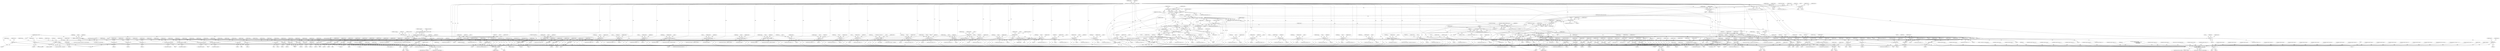 digraph "0_tcpdump_3c8a2b0e91d8d8947e89384dacf6b54673083e71@API" {
"1000318" [label="(Call,obj_tlen=rsvp_obj_len-sizeof(struct rsvp_object_header))"];
"1000320" [label="(Call,rsvp_obj_len-sizeof(struct rsvp_object_header))"];
"1000299" [label="(Call,tlen < rsvp_obj_len)"];
"1000170" [label="(Call,tlen>=sizeof(struct rsvp_object_header))"];
"1000148" [label="(MethodParameterIn,u_int tlen)"];
"1000213" [label="(Call,rsvp_obj_len < sizeof(struct rsvp_object_header))"];
"1000197" [label="(Call,rsvp_obj_len % 4)"];
"1000185" [label="(Call,rsvp_obj_len=EXTRACT_16BITS(rsvp_obj_header->length))"];
"1000187" [label="(Call,EXTRACT_16BITS(rsvp_obj_header->length))"];
"1000347" [label="(Call,obj_tlen < 8)"];
"1000385" [label="(Call,obj_tlen-=8)"];
"1000394" [label="(Call,obj_tlen < 20)"];
"1000438" [label="(Call,obj_tlen-=20)"];
"1000447" [label="(Call,obj_tlen < 36)"];
"1000474" [label="(Call,obj_tlen-=36)"];
"1000483" [label="(Call,obj_tlen < 26)"];
"1000509" [label="(Call,obj_tlen-=26)"];
"1000518" [label="(Call,obj_tlen < 12)"];
"1000545" [label="(Call,obj_tlen-=12)"];
"1000555" [label="(Call,obj_tlen < 12)"];
"1000582" [label="(Call,obj_tlen-=12)"];
"1000600" [label="(Call,obj_tlen < sizeof(struct in_addr))"];
"1000617" [label="(Call,obj_tlen-=sizeof(struct in_addr))"];
"1000628" [label="(Call,obj_tlen < sizeof(struct in6_addr))"];
"1000645" [label="(Call,obj_tlen-=sizeof(struct in6_addr))"];
"1000665" [label="(Call,obj_tlen < sizeof(struct in_addr))"];
"1000682" [label="(Call,obj_tlen-=sizeof(struct in_addr))"];
"1000693" [label="(Call,obj_tlen < sizeof(struct in6_addr))"];
"1000710" [label="(Call,obj_tlen-=sizeof(struct in6_addr))"];
"1000733" [label="(Call,obj_tlen >= 4)"];
"1000746" [label="(Call,obj_tlen-=4)"];
"1000755" [label="(Call,obj_tlen < 4)"];
"1000770" [label="(Call,obj_tlen-=4)"];
"1000779" [label="(Call,obj_tlen < 12)"];
"1000806" [label="(Call,obj_tlen-=12)"];
"1000824" [label="(Call,obj_tlen < 4)"];
"1000847" [label="(Call,obj_tlen-=4)"];
"1000865" [label="(Call,obj_tlen < 8)"];
"1000886" [label="(Call,obj_tlen-=8)"];
"1000895" [label="(Call,obj_tlen < 20)"];
"1000916" [label="(Call,obj_tlen-=20)"];
"1000925" [label="(Call,obj_tlen < 40)"];
"1000959" [label="(Call,obj_tlen-=40)"];
"1000968" [label="(Call,obj_tlen < 8)"];
"1000989" [label="(Call,obj_tlen-=8)"];
"1000998" [label="(Call,obj_tlen < 16)"];
"1001032" [label="(Call,obj_tlen-=16)"];
"1001050" [label="(Call,obj_tlen >= 4)"];
"1001068" [label="(Call,obj_tlen-=4)"];
"1001077" [label="(Call,obj_tlen < 12)"];
"1001151" [label="(Call,obj_tlen-=12)"];
"1001160" [label="(Call,obj_tlen < 12)"];
"1001228" [label="(Call,obj_tlen-=12)"];
"1001237" [label="(Call,obj_tlen < 4)"];
"1001290" [label="(Call,obj_tlen-=4)"];
"1001309" [label="(Call,obj_tlen >= 4)"];
"1001475" [label="(Call,obj_tlen-=*(obj_tptr+1))"];
"1001500" [label="(Call,obj_tlen < 8)"];
"1001520" [label="(Call,obj_tlen-=8)"];
"1001538" [label="(Call,obj_tlen < 8)"];
"1001558" [label="(Call,obj_tlen-=8)"];
"1001576" [label="(Call,obj_tlen < 4)"];
"1001589" [label="(Call,obj_tlen < 4+namelen)"];
"1001651" [label="(Call,obj_tlen-=4+*(obj_tptr+3))"];
"1001683" [label="(Call,obj_tlen < 4)"];
"1001689" [label="(Call,total_subobj_len = obj_tlen)"];
"1001693" [label="(Call,total_subobj_len > 0)"];
"1001879" [label="(Call,total_subobj_len-=subobj_len)"];
"1001885" [label="(Call,obj_tlen+=subobj_len)"];
"1001907" [label="(Call,obj_tlen < 8)"];
"1001928" [label="(Call,obj_tlen-=8)"];
"1001943" [label="(Call,obj_tlen < 20)"];
"1001964" [label="(Call,obj_tlen-=20)"];
"1001985" [label="(Call,obj_tlen < 4)"];
"1002000" [label="(Call,obj_tlen-=4)"];
"1002020" [label="(Call,obj_tlen < 4)"];
"1002049" [label="(Call,obj_tlen-=4)"];
"1002053" [label="(Call,obj_tlen >= 4)"];
"1002095" [label="(Call,obj_tlen-=4)"];
"1002105" [label="(Call,rsvp_intserv_print(ndo, obj_tptr, obj_tlen))"];
"1002060" [label="(Call,EXTRACT_16BITS(obj_tptr+2))"];
"1002059" [label="(Call,EXTRACT_16BITS(obj_tptr+2)<<2)"];
"1002057" [label="(Call,intserv_serv_tlen=EXTRACT_16BITS(obj_tptr+2)<<2)"];
"1002099" [label="(Call,intserv_serv_tlen>=4)"];
"1002117" [label="(Call,intserv_serv_tlen-=processed)"];
"1002061" [label="(Call,obj_tptr+2)"];
"1002085" [label="(Call,obj_tptr+1)"];
"1002092" [label="(Call,obj_tptr+=4)"];
"1002103" [label="(Call,processed = rsvp_intserv_print(ndo, obj_tptr, obj_tlen))"];
"1002110" [label="(Call,processed == 0)"];
"1002114" [label="(Call,obj_tlen-=processed)"];
"1002120" [label="(Call,obj_tptr+=processed)"];
"1003355" [label="(Call,print_unknown_data(ndo, tptr + sizeof(struct rsvp_object_header), \"\n\t    \", /* FIXME indentation */\n                               rsvp_obj_len - sizeof(struct rsvp_object_header)))"];
"1002135" [label="(Call,obj_tlen < 8)"];
"1002156" [label="(Call,obj_tlen-=8)"];
"1002165" [label="(Call,obj_tlen < 20)"];
"1002186" [label="(Call,obj_tlen-=20)"];
"1002195" [label="(Call,obj_tlen < 20)"];
"1002216" [label="(Call,obj_tlen-=20)"];
"1002225" [label="(Call,obj_tlen < 20)"];
"1002246" [label="(Call,obj_tlen-=20)"];
"1002255" [label="(Call,obj_tlen < 40)"];
"1002289" [label="(Call,obj_tlen-=40)"];
"1002298" [label="(Call,obj_tlen < 8)"];
"1002319" [label="(Call,obj_tlen-=8)"];
"1002328" [label="(Call,obj_tlen < 16)"];
"1002362" [label="(Call,obj_tlen-=16)"];
"1002387" [label="(Call,obj_tlen < sizeof(struct rsvp_obj_frr_t))"];
"1002469" [label="(Call,obj_tlen-=sizeof(struct rsvp_obj_frr_t))"];
"1002480" [label="(Call,obj_tlen < 16)"];
"1002554" [label="(Call,obj_tlen-=16)"];
"1002572" [label="(Call,obj_tlen >= 8)"];
"1002592" [label="(Call,obj_tlen-=8)"];
"1002621" [label="(Call,obj_tlen-=4)"];
"1002640" [label="(Call,obj_tlen < 8)"];
"1002720" [label="(Call,obj_tlen-=8)"];
"1002730" [label="(Call,obj_tlen < 20)"];
"1002790" [label="(Call,obj_tlen-=20)"];
"1002808" [label="(Call,obj_tlen < 4)"];
"1002831" [label="(Call,obj_tlen-=4)"];
"1002838" [label="(Call,obj_tlen >= 2 + padbytes)"];
"1002865" [label="(Call,obj_tlen < *(obj_tptr+1))"];
"1002875" [label="(Call,*(obj_tptr+1) < 2)"];
"1002896" [label="(Call,obj_tlen-=*(obj_tptr+1))"];
"1002902" [label="(Call,obj_tptr+=*(obj_tptr+1))"];
"1002861" [label="(Call,obj_tptr + 1)"];
"1002868" [label="(Call,obj_tptr+1)"];
"1002877" [label="(Call,obj_tptr+1)"];
"1002884" [label="(Call,print_unknown_data(ndo, obj_tptr + 2, \"\n\t\t\", *(obj_tptr + 1) - 2))"];
"1002886" [label="(Call,obj_tptr + 2)"];
"1002892" [label="(Call,obj_tptr + 1)"];
"1002899" [label="(Call,obj_tptr+1)"];
"1002905" [label="(Call,obj_tptr+1)"];
"1002923" [label="(Call,obj_tlen < 8)"];
"1002943" [label="(Call,obj_tlen-=4)"];
"1002950" [label="(Call,obj_tlen >= 4)"];
"1002966" [label="(Call,obj_tlen-=4)"];
"1002984" [label="(Call,obj_tlen < sizeof(struct rsvp_obj_integrity_t))"];
"1003107" [label="(Call,obj_tlen+=sizeof(struct rsvp_obj_integrity_t))"];
"1003127" [label="(Call,obj_tlen < 4)"];
"1003145" [label="(Call,obj_tlen-=4)"];
"1003163" [label="(Call,obj_tlen < 4)"];
"1003199" [label="(Call,obj_tlen < 12)"];
"1003221" [label="(Call,obj_tlen-=12)"];
"1003229" [label="(Call,obj_tlen-=4)"];
"1003239" [label="(Call,obj_tlen >= 4)"];
"1003257" [label="(Call,obj_tlen-=4)"];
"1003275" [label="(Call,obj_tlen < 4)"];
"1003291" [label="(Call,obj_tlen-=4)"];
"1003300" [label="(Call,obj_tlen < 16)"];
"1003316" [label="(Call,obj_tlen-=16)"];
"1003339" [label="(Call,print_unknown_data(ndo, obj_tptr, \"\n\t    \", obj_tlen))"];
"1002896" [label="(Call,obj_tlen-=*(obj_tptr+1))"];
"1000584" [label="(Literal,12)"];
"1002981" [label="(Block,)"];
"1003242" [label="(Block,)"];
"1000890" [label="(Identifier,obj_tptr)"];
"1002924" [label="(Identifier,obj_tlen)"];
"1002098" [label="(ControlStructure,while (intserv_serv_tlen>=4))"];
"1000896" [label="(Identifier,obj_tlen)"];
"1002186" [label="(Call,obj_tlen-=20)"];
"1002897" [label="(Identifier,obj_tlen)"];
"1002956" [label="(Identifier,ndo)"];
"1002835" [label="(Identifier,obj_tptr)"];
"1001076" [label="(ControlStructure,if (obj_tlen < 12))"];
"1001245" [label="(Identifier,ndo)"];
"1001928" [label="(Call,obj_tlen-=8)"];
"1002290" [label="(Identifier,obj_tlen)"];
"1002574" [label="(Literal,8)"];
"1002864" [label="(ControlStructure,if (obj_tlen < *(obj_tptr+1)))"];
"1002004" [label="(Identifier,obj_tptr)"];
"1002386" [label="(ControlStructure,if (obj_tlen < sizeof(struct rsvp_obj_frr_t)))"];
"1002002" [label="(Literal,4)"];
"1002866" [label="(Identifier,obj_tlen)"];
"1001070" [label="(Literal,4)"];
"1002928" [label="(Literal,1)"];
"1002102" [label="(Block,)"];
"1001908" [label="(Identifier,obj_tlen)"];
"1000849" [label="(Literal,4)"];
"1001239" [label="(Literal,4)"];
"1002046" [label="(Call,obj_tptr+=4)"];
"1002729" [label="(ControlStructure,if (obj_tlen < 20))"];
"1002951" [label="(Identifier,obj_tlen)"];
"1002480" [label="(Call,obj_tlen < 16)"];
"1003276" [label="(Identifier,obj_tlen)"];
"1000897" [label="(Literal,20)"];
"1000647" [label="(Call,sizeof(struct in6_addr))"];
"1000602" [label="(Call,sizeof(struct in_addr))"];
"1001886" [label="(Identifier,obj_tlen)"];
"1003149" [label="(Identifier,obj_tptr)"];
"1001968" [label="(Identifier,obj_tptr)"];
"1000547" [label="(Literal,12)"];
"1002247" [label="(Identifier,obj_tlen)"];
"1003320" [label="(Identifier,obj_tptr)"];
"1002840" [label="(Call,2 + padbytes)"];
"1001577" [label="(Identifier,obj_tlen)"];
"1001695" [label="(Literal,0)"];
"1000556" [label="(Identifier,obj_tlen)"];
"1000998" [label="(Call,obj_tlen < 16)"];
"1000999" [label="(Identifier,obj_tlen)"];
"1002623" [label="(Literal,4)"];
"1002055" [label="(Literal,4)"];
"1003302" [label="(Literal,16)"];
"1003257" [label="(Call,obj_tlen-=4)"];
"1002312" [label="(Call,ipaddr_string(ndo, obj_tptr))"];
"1000916" [label="(Call,obj_tlen-=20)"];
"1000171" [label="(Identifier,tlen)"];
"1002891" [label="(Call,*(obj_tptr + 1))"];
"1003163" [label="(Call,obj_tlen < 4)"];
"1001879" [label="(Call,total_subobj_len-=subobj_len)"];
"1002833" [label="(Literal,4)"];
"1002870" [label="(Literal,1)"];
"1002363" [label="(Identifier,obj_tlen)"];
"1001885" [label="(Call,obj_tlen+=subobj_len)"];
"1001957" [label="(Call,ip6addr_string(ndo, obj_tptr))"];
"1003221" [label="(Call,obj_tlen-=12)"];
"1000385" [label="(Call,obj_tlen-=8)"];
"1000960" [label="(Identifier,obj_tlen)"];
"1000394" [label="(Call,obj_tlen < 20)"];
"1003222" [label="(Identifier,obj_tlen)"];
"1000920" [label="(Identifier,obj_tptr)"];
"1003292" [label="(Identifier,obj_tlen)"];
"1001160" [label="(Call,obj_tlen < 12)"];
"1000408" [label="(Call,ip6addr_string(ndo, obj_tptr))"];
"1001236" [label="(ControlStructure,if (obj_tlen < 4))"];
"1001003" [label="(Literal,1)"];
"1000699" [label="(Literal,1)"];
"1001403" [label="(Call,ipaddr_string(ndo, obj_tptr+2))"];
"1000361" [label="(Call,ipaddr_string(ndo, obj_tptr))"];
"1002884" [label="(Call,print_unknown_data(ndo, obj_tptr + 2, \"\n\t\t\", *(obj_tptr + 1) - 2))"];
"1001505" [label="(Literal,1)"];
"1000748" [label="(Literal,4)"];
"1000214" [label="(Identifier,rsvp_obj_len)"];
"1003107" [label="(Call,obj_tlen+=sizeof(struct rsvp_obj_integrity_t))"];
"1000170" [label="(Call,tlen>=sizeof(struct rsvp_object_header))"];
"1002256" [label="(Identifier,obj_tlen)"];
"1000927" [label="(Literal,40)"];
"1000355" [label="(Identifier,ndo)"];
"1002990" [label="(Literal,1)"];
"1003291" [label="(Call,obj_tlen-=4)"];
"1001078" [label="(Identifier,obj_tlen)"];
"1001984" [label="(ControlStructure,if (obj_tlen < 4))"];
"1000933" [label="(Identifier,ndo)"];
"1002336" [label="(Identifier,ndo)"];
"1001583" [label="(Identifier,namelen)"];
"1002165" [label="(Call,obj_tlen < 20)"];
"1001740" [label="(Call,subobj_len == 0)"];
"1002556" [label="(Literal,16)"];
"1000926" [label="(Identifier,obj_tlen)"];
"1000519" [label="(Identifier,obj_tlen)"];
"1003343" [label="(Identifier,obj_tlen)"];
"1003288" [label="(Call,ipaddr_string(ndo, obj_tptr))"];
"1000755" [label="(Call,obj_tlen < 4)"];
"1000917" [label="(Identifier,obj_tlen)"];
"1001311" [label="(Literal,4)"];
"1002061" [label="(Call,obj_tptr+2)"];
"1000693" [label="(Call,obj_tlen < sizeof(struct in6_addr))"];
"1000787" [label="(Identifier,ndo)"];
"1002106" [label="(Identifier,ndo)"];
"1000739" [label="(Identifier,ndo)"];
"1000825" [label="(Identifier,obj_tlen)"];
"1001588" [label="(ControlStructure,if (obj_tlen < 4+namelen))"];
"1002052" [label="(ControlStructure,while (obj_tlen >= 4))"];
"1002554" [label="(Call,obj_tlen-=16)"];
"1002886" [label="(Call,obj_tptr + 2)"];
"1003168" [label="(Literal,1)"];
"1002931" [label="(Identifier,ndo)"];
"1000679" [label="(Call,ipaddr_string(ndo, obj_tptr))"];
"1000389" [label="(Identifier,obj_tptr)"];
"1002289" [label="(Call,obj_tlen-=40)"];
"1000756" [label="(Identifier,obj_tlen)"];
"1002114" [label="(Call,obj_tlen-=processed)"];
"1001943" [label="(Call,obj_tlen < 20)"];
"1000583" [label="(Identifier,obj_tlen)"];
"1002329" [label="(Identifier,obj_tlen)"];
"1002179" [label="(Call,ip6addr_string(ndo, obj_tptr))"];
"1000683" [label="(Identifier,obj_tlen)"];
"1002808" [label="(Call,obj_tlen < 4)"];
"1000439" [label="(Identifier,obj_tlen)"];
"1002474" [label="(Identifier,obj_tptr)"];
"1000779" [label="(Call,obj_tlen < 12)"];
"1000203" [label="(Identifier,ndo)"];
"1001294" [label="(Identifier,obj_tptr)"];
"1001691" [label="(Identifier,obj_tlen)"];
"1000886" [label="(Call,obj_tlen-=8)"];
"1002481" [label="(Identifier,obj_tlen)"];
"1002947" [label="(Identifier,obj_tptr)"];
"1002217" [label="(Identifier,obj_tlen)"];
"1002086" [label="(Identifier,obj_tptr)"];
"1000628" [label="(Call,obj_tlen < sizeof(struct in6_addr))"];
"1001508" [label="(Identifier,ndo)"];
"1000950" [label="(Call,ip6addr_string(ndo, obj_tptr+20))"];
"1002260" [label="(Literal,1)"];
"1003231" [label="(Literal,4)"];
"1002873" [label="(Literal,1)"];
"1001487" [label="(ControlStructure,break;)"];
"1000169" [label="(ControlStructure,while(tlen>=sizeof(struct rsvp_object_header)))"];
"1002903" [label="(Identifier,obj_tptr)"];
"1000671" [label="(Literal,1)"];
"1002720" [label="(Call,obj_tlen-=8)"];
"1002621" [label="(Call,obj_tlen-=4)"];
"1000712" [label="(Call,sizeof(struct in6_addr))"];
"1000474" [label="(Call,obj_tlen-=36)"];
"1001575" [label="(ControlStructure,if (obj_tlen < 4))"];
"1000346" [label="(ControlStructure,if (obj_tlen < 8))"];
"1000482" [label="(ControlStructure,if (obj_tlen < 26))"];
"1000599" [label="(ControlStructure,if (obj_tlen < sizeof(struct in_addr)))"];
"1001056" [label="(Identifier,ndo)"];
"1000319" [label="(Identifier,obj_tlen)"];
"1002107" [label="(Identifier,obj_tptr)"];
"1002095" [label="(Call,obj_tlen-=4)"];
"1002059" [label="(Call,EXTRACT_16BITS(obj_tptr+2)<<2)"];
"1000772" [label="(Literal,4)"];
"1000692" [label="(ControlStructure,if (obj_tlen < sizeof(struct in6_addr)))"];
"1002838" [label="(Call,obj_tlen >= 2 + padbytes)"];
"1002387" [label="(Call,obj_tlen < sizeof(struct rsvp_obj_frr_t))"];
"1000523" [label="(Literal,1)"];
"1000993" [label="(Identifier,obj_tptr)"];
"1002843" [label="(Block,)"];
"1003277" [label="(Literal,4)"];
"1002203" [label="(Identifier,ndo)"];
"1000754" [label="(ControlStructure,if (obj_tlen < 4))"];
"1001079" [label="(Literal,12)"];
"1002993" [label="(Identifier,obj_ptr)"];
"1000629" [label="(Identifier,obj_tlen)"];
"1001155" [label="(Identifier,obj_tptr)"];
"1002019" [label="(ControlStructure,if (obj_tlen < 4))"];
"1000518" [label="(Call,obj_tlen < 12)"];
"1001573" [label="(Block,)"];
"1002257" [label="(Literal,40)"];
"1000664" [label="(ControlStructure,if (obj_tlen < sizeof(struct in_addr)))"];
"1000887" [label="(Identifier,obj_tlen)"];
"1001684" [label="(Identifier,obj_tlen)"];
"1002058" [label="(Identifier,intserv_serv_tlen)"];
"1002225" [label="(Call,obj_tlen < 20)"];
"1002063" [label="(Literal,2)"];
"1002906" [label="(Identifier,obj_tptr)"];
"1002952" [label="(Literal,4)"];
"1002021" [label="(Identifier,obj_tlen)"];
"1001502" [label="(Literal,8)"];
"1001932" [label="(Identifier,obj_tptr)"];
"1000730" [label="(Block,)"];
"1002104" [label="(Identifier,processed)"];
"1000746" [label="(Call,obj_tlen-=4)"];
"1002103" [label="(Call,processed = rsvp_intserv_print(ndo, obj_tptr, obj_tlen))"];
"1001589" [label="(Call,obj_tlen < 4+namelen)"];
"1001051" [label="(Identifier,obj_tlen)"];
"1002099" [label="(Call,intserv_serv_tlen>=4)"];
"1003162" [label="(ControlStructure,if (obj_tlen < 4))"];
"1002200" [label="(Literal,1)"];
"1002887" [label="(Identifier,obj_tptr)"];
"1001032" [label="(Call,obj_tlen-=16)"];
"1001682" [label="(ControlStructure,if (obj_tlen < 4))"];
"1000554" [label="(ControlStructure,if (obj_tlen < 12))"];
"1000212" [label="(ControlStructure,if(rsvp_obj_len < sizeof(struct rsvp_object_header)))"];
"1000328" [label="(Identifier,tptr)"];
"1001499" [label="(ControlStructure,if (obj_tlen < 8))"];
"1001993" [label="(Identifier,ndo)"];
"1002060" [label="(Call,EXTRACT_16BITS(obj_tptr+2))"];
"1003299" [label="(ControlStructure,if (obj_tlen < 16))"];
"1000735" [label="(Literal,4)"];
"1001496" [label="(Block,)"];
"1001903" [label="(Block,)"];
"1000808" [label="(Literal,12)"];
"1000402" [label="(Identifier,ndo)"];
"1001965" [label="(Identifier,obj_tlen)"];
"1001168" [label="(Identifier,ndo)"];
"1002622" [label="(Identifier,obj_tlen)"];
"1001683" [label="(Call,obj_tlen < 4)"];
"1003207" [label="(Identifier,ndo)"];
"1000909" [label="(Call,ip6addr_string(ndo, obj_tptr))"];
"1000326" [label="(Call,ND_TTEST2(*tptr, rsvp_obj_len))"];
"1001693" [label="(Call,total_subobj_len > 0)"];
"1000873" [label="(Identifier,ndo)"];
"1001775" [label="(Call,subobj_len < 20)"];
"1002000" [label="(Call,obj_tlen-=4)"];
"1000601" [label="(Identifier,obj_tlen)"];
"1002122" [label="(Identifier,processed)"];
"1003238" [label="(ControlStructure,while(obj_tlen >= 4 ))"];
"1000582" [label="(Call,obj_tlen-=12)"];
"1000475" [label="(Identifier,obj_tlen)"];
"1000646" [label="(Identifier,obj_tlen)"];
"1000702" [label="(Identifier,ndo)"];
"1001944" [label="(Identifier,obj_tlen)"];
"1002388" [label="(Identifier,obj_tlen)"];
"1002330" [label="(Literal,16)"];
"1000197" [label="(Call,rsvp_obj_len % 4)"];
"1003373" [label="(Literal,0)"];
"1000687" [label="(Identifier,obj_tptr)"];
"1001546" [label="(Identifier,ndo)"];
"1002188" [label="(Literal,20)"];
"1000832" [label="(Identifier,ndo)"];
"1003274" [label="(ControlStructure,if (obj_tlen < 4))"];
"1002485" [label="(Literal,1)"];
"1000903" [label="(Identifier,ndo)"];
"1002814" [label="(Call,padbytes = EXTRACT_16BITS(obj_tptr+2))"];
"1002888" [label="(Literal,2)"];
"1000438" [label="(Call,obj_tlen-=20)"];
"1000821" [label="(Block,)"];
"1002636" [label="(Block,)"];
"1002899" [label="(Call,obj_tptr+1)"];
"1002094" [label="(Literal,4)"];
"1000637" [label="(Identifier,ndo)"];
"1002640" [label="(Call,obj_tlen < 8)"];
"1001049" [label="(ControlStructure,while(obj_tlen >= 4 ))"];
"1001023" [label="(Call,ipaddr_string(ndo, obj_tptr+8))"];
"1000733" [label="(Call,obj_tlen >= 4)"];
"1001576" [label="(Call,obj_tlen < 4)"];
"1003361" [label="(Literal,\"\n\t    \")"];
"1000976" [label="(Identifier,ndo)"];
"1003170" [label="(Identifier,action)"];
"1000196" [label="(ControlStructure,if(rsvp_obj_len % 4))"];
"1000386" [label="(Identifier,obj_tlen)"];
"1002194" [label="(ControlStructure,if (obj_tlen < 20))"];
"1000300" [label="(Identifier,tlen)"];
"1003201" [label="(Literal,12)"];
"1000449" [label="(Literal,36)"];
"1001599" [label="(Identifier,ndo)"];
"1000455" [label="(Identifier,ndo)"];
"1000645" [label="(Call,obj_tlen-=sizeof(struct in6_addr))"];
"1003340" [label="(Identifier,ndo)"];
"1002134" [label="(ControlStructure,if (obj_tlen < 8))"];
"1000826" [label="(Literal,4)"];
"1002922" [label="(ControlStructure,if (obj_tlen < 8))"];
"1002137" [label="(Literal,8)"];
"1002598" [label="(ControlStructure,break;)"];
"1003355" [label="(Call,print_unknown_data(ndo, tptr + sizeof(struct rsvp_object_header), \"\n\t    \", /* FIXME indentation */\n                               rsvp_obj_len - sizeof(struct rsvp_object_header)))"];
"1002756" [label="(Call,ip6addr_string(ndo, obj_tptr))"];
"1002880" [label="(Literal,2)"];
"1000870" [label="(Literal,1)"];
"1002731" [label="(Identifier,obj_tlen)"];
"1002482" [label="(Literal,16)"];
"1002209" [label="(Call,ip6addr_string(ndo, obj_tptr))"];
"1002067" [label="(Identifier,ndo)"];
"1002333" [label="(Literal,1)"];
"1000484" [label="(Identifier,obj_tlen)"];
"1001000" [label="(Literal,16)"];
"1000387" [label="(Literal,8)"];
"1003341" [label="(Identifier,obj_tptr)"];
"1001559" [label="(Identifier,obj_tlen)"];
"1001964" [label="(Call,obj_tlen-=20)"];
"1002190" [label="(Identifier,obj_tptr)"];
"1001581" [label="(Literal,1)"];
"1003258" [label="(Identifier,obj_tlen)"];
"1002860" [label="(Call,*(obj_tptr + 1))"];
"1001232" [label="(Identifier,obj_tptr)"];
"1002239" [label="(Call,ipaddr_string(ndo, obj_tptr))"];
"1002084" [label="(Call,*(obj_tptr+1))"];
"1003398" [label="(MethodReturn,RET)"];
"1000734" [label="(Identifier,obj_tlen)"];
"1002642" [label="(Literal,8)"];
"1000540" [label="(Call,ipaddr_string(ndo, obj_tptr + 8))"];
"1000485" [label="(Literal,26)"];
"1001290" [label="(Call,obj_tlen-=4)"];
"1002792" [label="(Literal,20)"];
"1001475" [label="(Call,obj_tlen-=*(obj_tptr+1))"];
"1001153" [label="(Literal,12)"];
"1002985" [label="(Identifier,obj_tlen)"];
"1003132" [label="(Literal,1)"];
"1002020" [label="(Call,obj_tlen < 4)"];
"1000982" [label="(Call,ipaddr_string(ndo, obj_tptr))"];
"1001291" [label="(Identifier,obj_tlen)"];
"1002885" [label="(Identifier,ndo)"];
"1000918" [label="(Literal,20)"];
"1002890" [label="(Call,*(obj_tptr + 1) - 2)"];
"1001068" [label="(Call,obj_tlen-=4)"];
"1001309" [label="(Call,obj_tlen >= 4)"];
"1003305" [label="(Literal,1)"];
"1000778" [label="(ControlStructure,if (obj_tlen < 12))"];
"1002384" [label="(Block,)"];
"1001912" [label="(Literal,1)"];
"1002945" [label="(Literal,4)"];
"1002813" [label="(Literal,1)"];
"1001560" [label="(Literal,8)"];
"1002226" [label="(Identifier,obj_tlen)"];
"1001069" [label="(Identifier,obj_tlen)"];
"1000526" [label="(Identifier,ndo)"];
"1002149" [label="(Call,ipaddr_string(ndo, obj_tptr))"];
"1000146" [label="(MethodParameterIn,const u_char *tptr)"];
"1002647" [label="(Identifier,error_code)"];
"1000630" [label="(Call,sizeof(struct in6_addr))"];
"1002119" [label="(Identifier,processed)"];
"1001591" [label="(Call,4+namelen)"];
"1001237" [label="(Call,obj_tlen < 4)"];
"1002049" [label="(Call,obj_tlen-=4)"];
"1002972" [label="(ControlStructure,break;)"];
"1003280" [label="(Literal,1)"];
"1002639" [label="(ControlStructure,if (obj_tlen < 8))"];
"1001651" [label="(Call,obj_tlen-=4+*(obj_tptr+3))"];
"1003344" [label="(ControlStructure,break;)"];
"1001612" [label="(Call,safeputchar(ndo, *(obj_tptr + 4 + i)))"];
"1000549" [label="(Identifier,obj_tptr)"];
"1002195" [label="(Call,obj_tlen < 20)"];
"1002968" [label="(Literal,4)"];
"1002105" [label="(Call,rsvp_intserv_print(ndo, obj_tptr, obj_tlen))"];
"1003342" [label="(Literal,\"\n\t    \")"];
"1000517" [label="(ControlStructure,if (obj_tlen < 12))"];
"1002488" [label="(Identifier,bw)"];
"1000476" [label="(Literal,36)"];
"1000299" [label="(Call,tlen < rsvp_obj_len)"];
"1000667" [label="(Call,sizeof(struct in_addr))"];
"1001152" [label="(Identifier,obj_tlen)"];
"1001698" [label="(Identifier,subobj_len)"];
"1000313" [label="(Identifier,obj_tptr)"];
"1001887" [label="(Identifier,subobj_len)"];
"1002319" [label="(Call,obj_tlen-=8)"];
"1002112" [label="(Literal,0)"];
"1002587" [label="(Call,ipaddr_string(ndo, obj_tptr + 4))"];
"1002320" [label="(Identifier,obj_tlen)"];
"1001696" [label="(Block,)"];
"1002364" [label="(Literal,16)"];
"1001077" [label="(Call,obj_tlen < 12)"];
"1002966" [label="(Call,obj_tlen-=4)"];
"1001883" [label="(Identifier,obj_tptr)"];
"1000619" [label="(Call,sizeof(struct in_addr))"];
"1000806" [label="(Call,obj_tlen-=12)"];
"1002227" [label="(Literal,20)"];
"1000491" [label="(Identifier,ndo)"];
"1002051" [label="(Literal,4)"];
"1000352" [label="(Literal,1)"];
"1002248" [label="(Literal,20)"];
"1002608" [label="(Block,)"];
"1001151" [label="(Call,obj_tlen-=12)"];
"1000930" [label="(Literal,1)"];
"1001316" [label="(Identifier,obj_tptr)"];
"1000851" [label="(Identifier,obj_tptr)"];
"1001921" [label="(Call,ipaddr_string(ndo, obj_tptr))"];
"1002224" [label="(ControlStructure,if (obj_tlen < 20))"];
"1003293" [label="(Literal,4)"];
"1000618" [label="(Identifier,obj_tlen)"];
"1000448" [label="(Identifier,obj_tlen)"];
"1001482" [label="(Identifier,obj_tptr)"];
"1000770" [label="(Call,obj_tlen-=4)"];
"1002054" [label="(Identifier,obj_tlen)"];
"1003345" [label="(ControlStructure,if (ndo->ndo_vflag > 1 || hexdump == TRUE))"];
"1002863" [label="(Literal,1)"];
"1001652" [label="(Identifier,obj_tlen)"];
"1002831" [label="(Call,obj_tlen-=4)"];
"1002919" [label="(Block,)"];
"1002393" [label="(Literal,1)"];
"1002834" [label="(Call,obj_tptr+=4)"];
"1000848" [label="(Identifier,obj_tlen)"];
"1000900" [label="(Literal,1)"];
"1000823" [label="(ControlStructure,if (obj_tlen < 4))"];
"1002732" [label="(Literal,20)"];
"1001229" [label="(Identifier,obj_tlen)"];
"1000614" [label="(Call,ipaddr_string(ndo, obj_tptr))"];
"1001238" [label="(Identifier,obj_tlen)"];
"1002967" [label="(Identifier,obj_tlen)"];
"1002160" [label="(Identifier,obj_tptr)"];
"1003240" [label="(Identifier,obj_tlen)"];
"1001006" [label="(Identifier,ndo)"];
"1003124" [label="(Block,)"];
"1001159" [label="(ControlStructure,if (obj_tlen < 12))"];
"1003245" [label="(Identifier,ndo)"];
"1002298" [label="(Call,obj_tlen < 8)"];
"1001987" [label="(Literal,4)"];
"1003195" [label="(Block,)"];
"1001524" [label="(Identifier,obj_tptr)"];
"1001915" [label="(Identifier,ndo)"];
"1002230" [label="(Literal,1)"];
"1000665" [label="(Call,obj_tlen < sizeof(struct in_addr))"];
"1000895" [label="(Call,obj_tlen < 20)"];
"1001050" [label="(Call,obj_tlen >= 4)"];
"1000807" [label="(Identifier,obj_tlen)"];
"1002865" [label="(Call,obj_tlen < *(obj_tptr+1))"];
"1002115" [label="(Identifier,obj_tlen)"];
"1001853" [label="(Call,subobj_len < 8)"];
"1001228" [label="(Call,obj_tlen-=12)"];
"1001951" [label="(Identifier,ndo)"];
"1002017" [label="(Block,)"];
"1002062" [label="(Identifier,obj_tptr)"];
"1002085" [label="(Call,obj_tptr+1)"];
"1002246" [label="(Call,obj_tlen-=20)"];
"1003300" [label="(Call,obj_tlen < 16)"];
"1001966" [label="(Literal,20)"];
"1002389" [label="(Call,sizeof(struct rsvp_obj_frr_t))"];
"1003357" [label="(Call,tptr + sizeof(struct rsvp_object_header))"];
"1000586" [label="(Identifier,obj_tptr)"];
"1000867" [label="(Literal,8)"];
"1002087" [label="(Literal,1)"];
"1001692" [label="(ControlStructure,while(total_subobj_len > 0))"];
"1002907" [label="(Literal,1)"];
"1002321" [label="(Literal,8)"];
"1002837" [label="(ControlStructure,while(obj_tlen >= 2 + padbytes))"];
"1000148" [label="(MethodParameterIn,u_int tlen)"];
"1002877" [label="(Call,obj_tptr+1)"];
"1002984" [label="(Call,obj_tlen < sizeof(struct rsvp_obj_integrity_t))"];
"1000172" [label="(Call,sizeof(struct rsvp_object_header))"];
"1002196" [label="(Identifier,obj_tlen)"];
"1002218" [label="(Literal,20)"];
"1000348" [label="(Identifier,obj_tlen)"];
"1001085" [label="(Identifier,ndo)"];
"1002366" [label="(Identifier,obj_tptr)"];
"1000968" [label="(Call,obj_tlen < 8)"];
"1001165" [label="(Literal,1)"];
"1001036" [label="(Identifier,obj_tptr)"];
"1000186" [label="(Identifier,rsvp_obj_len)"];
"1002254" [label="(ControlStructure,if (obj_tlen < 40))"];
"1003147" [label="(Literal,4)"];
"1003164" [label="(Identifier,obj_tlen)"];
"1000732" [label="(ControlStructure,while(obj_tlen >= 4 ))"];
"1000513" [label="(Identifier,obj_tptr)"];
"1000622" [label="(Identifier,obj_tptr)"];
"1000187" [label="(Call,EXTRACT_16BITS(rsvp_obj_header->length))"];
"1002306" [label="(Identifier,ndo)"];
"1000642" [label="(Call,ip6addr_string(ndo, obj_tptr))"];
"1002571" [label="(ControlStructure,while(obj_tlen >= 8))"];
"1003146" [label="(Identifier,obj_tlen)"];
"1001312" [label="(Block,)"];
"1002876" [label="(Call,*(obj_tptr+1))"];
"1002092" [label="(Call,obj_tptr+=4)"];
"1000520" [label="(Literal,12)"];
"1000215" [label="(Call,sizeof(struct rsvp_object_header))"];
"1002730" [label="(Call,obj_tlen < 20)"];
"1000763" [label="(Identifier,ndo)"];
"1001685" [label="(Literal,4)"];
"1003261" [label="(Identifier,subchannel)"];
"1002120" [label="(Call,obj_tptr+=processed)"];
"1000298" [label="(ControlStructure,if(tlen < rsvp_obj_len))"];
"1002908" [label="(ControlStructure,break;)"];
"1002645" [label="(Literal,1)"];
"1002925" [label="(Literal,8)"];
"1001500" [label="(Call,obj_tlen < 8)"];
"1000847" [label="(Call,obj_tlen-=4)"];
"1001582" [label="(Call,namelen = *(obj_tptr+3))"];
"1002905" [label="(Call,obj_tptr+1)"];
"1001308" [label="(ControlStructure,while(obj_tlen >= 4 ))"];
"1002879" [label="(Literal,1)"];
"1002471" [label="(Call,sizeof(struct rsvp_obj_frr_t))"];
"1001476" [label="(Identifier,obj_tlen)"];
"1001477" [label="(Call,*(obj_tptr+1))"];
"1001881" [label="(Identifier,subobj_len)"];
"1001907" [label="(Call,obj_tlen < 8)"];
"1000662" [label="(Block,)"];
"1000442" [label="(Identifier,obj_tptr)"];
"1001688" [label="(Literal,1)"];
"1003223" [label="(Literal,12)"];
"1002470" [label="(Identifier,obj_tlen)"];
"1003127" [label="(Call,obj_tlen < 4)"];
"1003199" [label="(Call,obj_tlen < 12)"];
"1002187" [label="(Identifier,obj_tlen)"];
"1002892" [label="(Call,obj_tptr + 1)"];
"1003126" [label="(ControlStructure,if (obj_tlen < 4))"];
"1001948" [label="(Literal,1)"];
"1002737" [label="(Identifier,error_code)"];
"1003272" [label="(Block,)"];
"1000991" [label="(Literal,8)"];
"1002904" [label="(Call,*(obj_tptr+1))"];
"1002594" [label="(Literal,8)"];
"1000969" [label="(Identifier,obj_tlen)"];
"1002396" [label="(Identifier,bw)"];
"1001162" [label="(Literal,12)"];
"1003362" [label="(Call,rsvp_obj_len - sizeof(struct rsvp_object_header))"];
"1001074" [label="(ControlStructure,break;)"];
"1001889" [label="(Identifier,total_subobj_len)"];
"1000666" [label="(Identifier,obj_tlen)"];
"1000312" [label="(Call,obj_tptr=tptr+sizeof(struct rsvp_object_header))"];
"1002970" [label="(Identifier,obj_tptr)"];
"1000973" [label="(Literal,1)"];
"1002722" [label="(Literal,8)"];
"1001522" [label="(Literal,8)"];
"1000347" [label="(Call,obj_tlen < 8)"];
"1003295" [label="(Identifier,obj_tptr)"];
"1000879" [label="(Call,ipaddr_string(ndo, obj_tptr))"];
"1002790" [label="(Call,obj_tlen-=20)"];
"1003369" [label="(Call,tlen-=rsvp_obj_len)"];
"1000959" [label="(Call,obj_tlen-=40)"];
"1002109" [label="(ControlStructure,if (processed == 0))"];
"1003367" [label="(Identifier,tptr)"];
"1003128" [label="(Identifier,obj_tlen)"];
"1003316" [label="(Call,obj_tlen-=16)"];
"1000606" [label="(Literal,1)"];
"1002197" [label="(Literal,20)"];
"1003275" [label="(Call,obj_tlen < 4)"];
"1000198" [label="(Identifier,rsvp_obj_len)"];
"1000399" [label="(Literal,1)"];
"1001690" [label="(Identifier,total_subobj_len)"];
"1000989" [label="(Call,obj_tlen-=8)"];
"1002143" [label="(Identifier,ndo)"];
"1000446" [label="(ControlStructure,if (obj_tlen < 36))"];
"1002327" [label="(ControlStructure,if (obj_tlen < 16))"];
"1001539" [label="(Identifier,obj_tlen)"];
"1002575" [label="(Block,)"];
"1003108" [label="(Identifier,obj_tlen)"];
"1000301" [label="(Identifier,rsvp_obj_len)"];
"1000617" [label="(Call,obj_tlen-=sizeof(struct in_addr))"];
"1002101" [label="(Literal,4)"];
"1002220" [label="(Identifier,obj_tptr)"];
"1001072" [label="(Identifier,obj_tptr)"];
"1003317" [label="(Identifier,obj_tlen)"];
"1001052" [label="(Literal,4)"];
"1002878" [label="(Identifier,obj_tptr)"];
"1000220" [label="(Identifier,ndo)"];
"1000469" [label="(Call,ip6addr_string(ndo, obj_tptr + 20))"];
"1000780" [label="(Identifier,obj_tlen)"];
"1002164" [label="(ControlStructure,if (obj_tlen < 20))"];
"1002555" [label="(Identifier,obj_tlen)"];
"1000188" [label="(Call,rsvp_obj_header->length)"];
"1002028" [label="(Identifier,ndo)"];
"1001501" [label="(Identifier,obj_tlen)"];
"1002121" [label="(Identifier,obj_tptr)"];
"1003262" [label="(ControlStructure,break;)"];
"1003318" [label="(Literal,16)"];
"1002113" [label="(ControlStructure,break;)"];
"1002807" [label="(ControlStructure,if (obj_tlen < 4))"];
"1000924" [label="(ControlStructure,if (obj_tlen < 40))"];
"1002592" [label="(Call,obj_tlen-=8)"];
"1003112" [label="(Identifier,obj_tptr)"];
"1003145" [label="(Call,obj_tlen-=4)"];
"1003225" [label="(Identifier,obj_tptr)"];
"1001047" [label="(Block,)"];
"1002116" [label="(Identifier,processed)"];
"1000650" [label="(Identifier,obj_tptr)"];
"1002050" [label="(Identifier,obj_tlen)"];
"1002889" [label="(Literal,\"\n\t\t\")"];
"1002170" [label="(Literal,1)"];
"1000509" [label="(Call,obj_tlen-=26)"];
"1000488" [label="(Literal,1)"];
"1002303" [label="(Literal,1)"];
"1001520" [label="(Call,obj_tlen-=8)"];
"1002135" [label="(Call,obj_tlen < 8)"];
"1000784" [label="(Literal,1)"];
"1001538" [label="(Call,obj_tlen < 8)"];
"1000967" [label="(ControlStructure,if (obj_tlen < 8))"];
"1002022" [label="(Literal,4)"];
"1003200" [label="(Identifier,obj_tlen)"];
"1001540" [label="(Literal,8)"];
"1001562" [label="(Identifier,obj_tptr)"];
"1000707" [label="(Call,ip6addr_string(ndo, obj_tptr))"];
"1000710" [label="(Call,obj_tlen-=sizeof(struct in6_addr))"];
"1000478" [label="(Identifier,obj_tptr)"];
"1001909" [label="(Literal,8)"];
"1002117" [label="(Call,intserv_serv_tlen-=processed)"];
"1002794" [label="(Identifier,obj_tptr)"];
"1002596" [label="(Identifier,obj_tptr)"];
"1002862" [label="(Identifier,obj_tptr)"];
"1001292" [label="(Literal,4)"];
"1000757" [label="(Literal,4)"];
"1000684" [label="(Call,sizeof(struct in_addr))"];
"1003129" [label="(Literal,4)"];
"1000504" [label="(Call,ip6addr_string(ndo, obj_tptr + 8))"];
"1002255" [label="(Call,obj_tlen < 40)"];
"1000771" [label="(Identifier,obj_tlen)"];
"1002362" [label="(Call,obj_tlen-=16)"];
"1000862" [label="(Block,)"];
"1001754" [label="(Call,subobj_len < 8)"];
"1001161" [label="(Identifier,obj_tlen)"];
"1000577" [label="(Call,ipaddr_string(ndo, obj_tptr + 8))"];
"1002572" [label="(Call,obj_tlen >= 8)"];
"1002923" [label="(Call,obj_tlen < 8)"];
"1000963" [label="(Identifier,obj_tptr)"];
"1002573" [label="(Identifier,obj_tlen)"];
"1002791" [label="(Identifier,obj_tlen)"];
"1002158" [label="(Literal,8)"];
"1003135" [label="(Identifier,ndo)"];
"1000997" [label="(ControlStructure,if (obj_tlen < 16))"];
"1002900" [label="(Identifier,obj_tptr)"];
"1002132" [label="(Block,)"];
"1002593" [label="(Identifier,obj_tlen)"];
"1002578" [label="(Identifier,ndo)"];
"1003239" [label="(Call,obj_tlen >= 4)"];
"1000747" [label="(Identifier,obj_tlen)"];
"1002625" [label="(Identifier,obj_tptr)"];
"1000447" [label="(Call,obj_tlen < 36)"];
"1002902" [label="(Call,obj_tptr+=*(obj_tptr+1))"];
"1001660" [label="(Identifier,obj_tptr)"];
"1001990" [label="(Literal,1)"];
"1002233" [label="(Identifier,ndo)"];
"1002353" [label="(Call,ipaddr_string(ndo, obj_tptr+8))"];
"1000829" [label="(Literal,1)"];
"1003230" [label="(Identifier,obj_tlen)"];
"1002123" [label="(ControlStructure,break;)"];
"1001558" [label="(Call,obj_tlen-=8)"];
"1001310" [label="(Identifier,obj_tlen)"];
"1000961" [label="(Literal,40)"];
"1001535" [label="(Block,)"];
"1001813" [label="(Call,subobj_len < 16)"];
"1003308" [label="(Identifier,ndo)"];
"1002096" [label="(Identifier,obj_tlen)"];
"1003233" [label="(Identifier,obj_tptr)"];
"1000545" [label="(Call,obj_tlen-=12)"];
"1003241" [label="(Literal,4)"];
"1000750" [label="(Identifier,obj_tptr)"];
"1002724" [label="(Identifier,obj_tptr)"];
"1000440" [label="(Literal,20)"];
"1001788" [label="(Call,ip6addr_string(ndo, obj_tptr + 4))"];
"1002157" [label="(Identifier,obj_tlen)"];
"1002721" [label="(Identifier,obj_tlen)"];
"1002100" [label="(Identifier,intserv_serv_tlen)"];
"1000609" [label="(Identifier,ndo)"];
"1000888" [label="(Literal,8)"];
"1002064" [label="(Literal,2)"];
"1001578" [label="(Literal,4)"];
"1000824" [label="(Call,obj_tlen < 4)"];
"1003339" [label="(Call,print_unknown_data(ndo, obj_tptr, \"\n\t    \", obj_tlen))"];
"1000546" [label="(Identifier,obj_tlen)"];
"1000682" [label="(Call,obj_tlen-=sizeof(struct in_addr))"];
"1001945" [label="(Literal,20)"];
"1000213" [label="(Call,rsvp_obj_len < sizeof(struct rsvp_object_header))"];
"1000774" [label="(Identifier,obj_tptr)"];
"1002111" [label="(Identifier,processed)"];
"1002167" [label="(Literal,20)"];
"1000318" [label="(Call,obj_tlen=rsvp_obj_len-sizeof(struct rsvp_object_header))"];
"1002293" [label="(Identifier,obj_tptr)"];
"1002469" [label="(Call,obj_tlen-=sizeof(struct rsvp_obj_frr_t))"];
"1002479" [label="(ControlStructure,if (obj_tlen < 16))"];
"1002805" [label="(Block,)"];
"1000925" [label="(Call,obj_tlen < 40)"];
"1000563" [label="(Identifier,ndo)"];
"1000510" [label="(Identifier,obj_tlen)"];
"1001596" [label="(Literal,1)"];
"1000736" [label="(Block,)"];
"1001676" [label="(Block,)"];
"1002025" [label="(Literal,1)"];
"1003356" [label="(Identifier,ndo)"];
"1001689" [label="(Call,total_subobj_len = obj_tlen)"];
"1000597" [label="(Block,)"];
"1000199" [label="(Literal,4)"];
"1000695" [label="(Call,sizeof(struct in6_addr))"];
"1000143" [label="(MethodParameterIn,netdissect_options *ndo)"];
"1001242" [label="(Literal,1)"];
"1000694" [label="(Identifier,obj_tlen)"];
"1000752" [label="(ControlStructure,break;)"];
"1002056" [label="(Block,)"];
"1002097" [label="(Literal,4)"];
"1000627" [label="(ControlStructure,if (obj_tlen < sizeof(struct in6_addr)))"];
"1002140" [label="(Literal,1)"];
"1000177" [label="(Identifier,tptr)"];
"1000483" [label="(Call,obj_tlen < 26)"];
"1002263" [label="(Identifier,ndo)"];
"1001880" [label="(Identifier,total_subobj_len)"];
"1003283" [label="(Identifier,ndo)"];
"1002839" [label="(Identifier,obj_tlen)"];
"1000781" [label="(Literal,12)"];
"1003087" [label="(Call,signature_verify(ndo, pptr, plen,\n                                            obj_ptr.rsvp_obj_integrity->digest,\n                                            rsvp_clear_checksum,\n                                            rsvp_com_header))"];
"1002983" [label="(ControlStructure,if (obj_tlen < sizeof(struct rsvp_obj_integrity_t)))"];
"1002986" [label="(Call,sizeof(struct rsvp_obj_integrity_t))"];
"1002110" [label="(Call,processed == 0)"];
"1002280" [label="(Call,ip6addr_string(ndo, obj_tptr+20))"];
"1000236" [label="(Identifier,ndo)"];
"1000866" [label="(Identifier,obj_tlen)"];
"1000321" [label="(Identifier,rsvp_obj_len)"];
"1002093" [label="(Identifier,obj_tptr)"];
"1001034" [label="(Literal,16)"];
"1002868" [label="(Call,obj_tptr+1)"];
"1000560" [label="(Literal,1)"];
"1001082" [label="(Literal,1)"];
"1002874" [label="(ControlStructure,if (*(obj_tptr+1) < 2))"];
"1002846" [label="(Identifier,ndo)"];
"1003229" [label="(Call,obj_tlen-=4)"];
"1001537" [label="(ControlStructure,if (obj_tlen < 8))"];
"1003204" [label="(Literal,1)"];
"1002901" [label="(Literal,1)"];
"1000185" [label="(Call,rsvp_obj_len=EXTRACT_16BITS(rsvp_obj_header->length))"];
"1000344" [label="(Block,)"];
"1000894" [label="(ControlStructure,if (obj_tlen < 20))"];
"1002861" [label="(Call,obj_tptr + 1)"];
"1000349" [label="(Literal,8)"];
"1000511" [label="(Literal,26)"];
"1003333" [label="(ControlStructure,if (ndo->ndo_vflag <= 1))"];
"1000322" [label="(Call,sizeof(struct rsvp_object_header))"];
"1002810" [label="(Literal,4)"];
"1001230" [label="(Literal,12)"];
"1000192" [label="(Identifier,rsvp_obj_ctype)"];
"1001053" [label="(Block,)"];
"1002108" [label="(Identifier,obj_tlen)"];
"1002869" [label="(Identifier,obj_tptr)"];
"1002299" [label="(Identifier,obj_tlen)"];
"1002867" [label="(Call,*(obj_tptr+1))"];
"1002944" [label="(Identifier,obj_tlen)"];
"1001590" [label="(Identifier,obj_tlen)"];
"1001982" [label="(Block,)"];
"1001906" [label="(ControlStructure,if (obj_tlen < 8))"];
"1002950" [label="(Call,obj_tlen >= 4)"];
"1000393" [label="(ControlStructure,if (obj_tlen < 20))"];
"1000557" [label="(Literal,12)"];
"1002894" [label="(Literal,1)"];
"1002297" [label="(ControlStructure,if (obj_tlen < 8))"];
"1002156" [label="(Call,obj_tlen-=8)"];
"1000990" [label="(Identifier,obj_tlen)"];
"1001929" [label="(Identifier,obj_tlen)"];
"1001543" [label="(Literal,1)"];
"1001986" [label="(Identifier,obj_tlen)"];
"1002291" [label="(Literal,40)"];
"1000864" [label="(ControlStructure,if (obj_tlen < 8))"];
"1003301" [label="(Identifier,obj_tlen)"];
"1002136" [label="(Identifier,obj_tlen)"];
"1001942" [label="(ControlStructure,if (obj_tlen < 20))"];
"1002949" [label="(ControlStructure,while(obj_tlen >= 4))"];
"1003313" [label="(Call,ip6addr_string(ndo, obj_tptr))"];
"1002953" [label="(Block,)"];
"1000600" [label="(Call,obj_tlen < sizeof(struct in_addr))"];
"1003165" [label="(Literal,4)"];
"1002300" [label="(Literal,8)"];
"1002883" [label="(Literal,1)"];
"1000674" [label="(Identifier,ndo)"];
"1001521" [label="(Identifier,obj_tlen)"];
"1001653" [label="(Call,4+*(obj_tptr+3))"];
"1000182" [label="(Call,(const struct rsvp_object_header *)tptr)"];
"1002118" [label="(Identifier,intserv_serv_tlen)"];
"1002815" [label="(Identifier,padbytes)"];
"1001985" [label="(Call,obj_tlen < 4)"];
"1000865" [label="(Call,obj_tlen < 8)"];
"1002323" [label="(Identifier,obj_tptr)"];
"1000715" [label="(Identifier,obj_tptr)"];
"1001033" [label="(Identifier,obj_tlen)"];
"1002053" [label="(Call,obj_tlen >= 4)"];
"1002832" [label="(Identifier,obj_tlen)"];
"1002875" [label="(Call,*(obj_tptr+1) < 2)"];
"1002943" [label="(Call,obj_tlen-=4)"];
"1002809" [label="(Identifier,obj_tlen)"];
"1000760" [label="(Literal,1)"];
"1000395" [label="(Identifier,obj_tlen)"];
"1001930" [label="(Literal,8)"];
"1002001" [label="(Identifier,obj_tlen)"];
"1002666" [label="(Call,ipaddr_string(ndo, obj_tptr))"];
"1000396" [label="(Literal,20)"];
"1002893" [label="(Identifier,obj_tptr)"];
"1000174" [label="(Block,)"];
"1000970" [label="(Literal,8)"];
"1002328" [label="(Call,obj_tlen < 16)"];
"1002166" [label="(Identifier,obj_tlen)"];
"1003109" [label="(Call,sizeof(struct rsvp_obj_integrity_t))"];
"1002216" [label="(Call,obj_tlen-=20)"];
"1002898" [label="(Call,*(obj_tptr+1))"];
"1001694" [label="(Identifier,total_subobj_len)"];
"1002057" [label="(Call,intserv_serv_tlen=EXTRACT_16BITS(obj_tptr+2)<<2)"];
"1001767" [label="(Call,ipaddr_string(ndo, obj_tptr + 4))"];
"1002250" [label="(Identifier,obj_tptr)"];
"1002558" [label="(Identifier,obj_tptr)"];
"1002641" [label="(Identifier,obj_tlen)"];
"1002735" [label="(Literal,1)"];
"1000452" [label="(Literal,1)"];
"1000634" [label="(Literal,1)"];
"1000320" [label="(Call,rsvp_obj_len-sizeof(struct rsvp_object_header))"];
"1003259" [label="(Literal,4)"];
"1000555" [label="(Call,obj_tlen < 12)"];
"1000305" [label="(Identifier,ndo)"];
"1000810" [label="(Identifier,obj_tptr)"];
"1000711" [label="(Identifier,obj_tlen)"];
"1002173" [label="(Identifier,ndo)"];
"1003198" [label="(ControlStructure,if (obj_tlen < 12))"];
"1000318" -> "1000174"  [label="AST: "];
"1000318" -> "1000320"  [label="CFG: "];
"1000319" -> "1000318"  [label="AST: "];
"1000320" -> "1000318"  [label="AST: "];
"1000328" -> "1000318"  [label="CFG: "];
"1000318" -> "1003398"  [label="DDG: "];
"1000318" -> "1003398"  [label="DDG: "];
"1000320" -> "1000318"  [label="DDG: "];
"1000318" -> "1000347"  [label="DDG: "];
"1000318" -> "1000394"  [label="DDG: "];
"1000318" -> "1000447"  [label="DDG: "];
"1000318" -> "1000483"  [label="DDG: "];
"1000318" -> "1000518"  [label="DDG: "];
"1000318" -> "1000555"  [label="DDG: "];
"1000318" -> "1000600"  [label="DDG: "];
"1000318" -> "1000628"  [label="DDG: "];
"1000318" -> "1000665"  [label="DDG: "];
"1000318" -> "1000693"  [label="DDG: "];
"1000318" -> "1000733"  [label="DDG: "];
"1000318" -> "1000755"  [label="DDG: "];
"1000318" -> "1000779"  [label="DDG: "];
"1000318" -> "1000824"  [label="DDG: "];
"1000318" -> "1000865"  [label="DDG: "];
"1000318" -> "1000895"  [label="DDG: "];
"1000318" -> "1000925"  [label="DDG: "];
"1000318" -> "1000968"  [label="DDG: "];
"1000318" -> "1000998"  [label="DDG: "];
"1000318" -> "1001050"  [label="DDG: "];
"1000318" -> "1001077"  [label="DDG: "];
"1000318" -> "1001160"  [label="DDG: "];
"1000318" -> "1001237"  [label="DDG: "];
"1000318" -> "1001309"  [label="DDG: "];
"1000318" -> "1001475"  [label="DDG: "];
"1000318" -> "1001500"  [label="DDG: "];
"1000318" -> "1001538"  [label="DDG: "];
"1000318" -> "1001576"  [label="DDG: "];
"1000318" -> "1001683"  [label="DDG: "];
"1000318" -> "1001885"  [label="DDG: "];
"1000318" -> "1001907"  [label="DDG: "];
"1000318" -> "1001943"  [label="DDG: "];
"1000318" -> "1001985"  [label="DDG: "];
"1000318" -> "1002020"  [label="DDG: "];
"1000318" -> "1002135"  [label="DDG: "];
"1000318" -> "1002165"  [label="DDG: "];
"1000318" -> "1002195"  [label="DDG: "];
"1000318" -> "1002225"  [label="DDG: "];
"1000318" -> "1002255"  [label="DDG: "];
"1000318" -> "1002298"  [label="DDG: "];
"1000318" -> "1002328"  [label="DDG: "];
"1000318" -> "1002387"  [label="DDG: "];
"1000318" -> "1002480"  [label="DDG: "];
"1000318" -> "1002572"  [label="DDG: "];
"1000318" -> "1002621"  [label="DDG: "];
"1000318" -> "1002640"  [label="DDG: "];
"1000318" -> "1002720"  [label="DDG: "];
"1000318" -> "1002730"  [label="DDG: "];
"1000318" -> "1002790"  [label="DDG: "];
"1000318" -> "1002808"  [label="DDG: "];
"1000318" -> "1002923"  [label="DDG: "];
"1000318" -> "1002984"  [label="DDG: "];
"1000318" -> "1003127"  [label="DDG: "];
"1000318" -> "1003163"  [label="DDG: "];
"1000318" -> "1003199"  [label="DDG: "];
"1000318" -> "1003229"  [label="DDG: "];
"1000318" -> "1003275"  [label="DDG: "];
"1000318" -> "1003300"  [label="DDG: "];
"1000318" -> "1003339"  [label="DDG: "];
"1000320" -> "1000322"  [label="CFG: "];
"1000321" -> "1000320"  [label="AST: "];
"1000322" -> "1000320"  [label="AST: "];
"1000299" -> "1000320"  [label="DDG: "];
"1000320" -> "1000326"  [label="DDG: "];
"1000299" -> "1000298"  [label="AST: "];
"1000299" -> "1000301"  [label="CFG: "];
"1000300" -> "1000299"  [label="AST: "];
"1000301" -> "1000299"  [label="AST: "];
"1000305" -> "1000299"  [label="CFG: "];
"1000313" -> "1000299"  [label="CFG: "];
"1000299" -> "1003398"  [label="DDG: "];
"1000299" -> "1003398"  [label="DDG: "];
"1000299" -> "1003398"  [label="DDG: "];
"1000170" -> "1000299"  [label="DDG: "];
"1000148" -> "1000299"  [label="DDG: "];
"1000213" -> "1000299"  [label="DDG: "];
"1000299" -> "1003369"  [label="DDG: "];
"1000170" -> "1000169"  [label="AST: "];
"1000170" -> "1000172"  [label="CFG: "];
"1000171" -> "1000170"  [label="AST: "];
"1000172" -> "1000170"  [label="AST: "];
"1000177" -> "1000170"  [label="CFG: "];
"1003373" -> "1000170"  [label="CFG: "];
"1000170" -> "1003398"  [label="DDG: "];
"1000170" -> "1003398"  [label="DDG: "];
"1000148" -> "1000170"  [label="DDG: "];
"1000148" -> "1000142"  [label="AST: "];
"1000148" -> "1003398"  [label="DDG: "];
"1000148" -> "1003369"  [label="DDG: "];
"1000213" -> "1000212"  [label="AST: "];
"1000213" -> "1000215"  [label="CFG: "];
"1000214" -> "1000213"  [label="AST: "];
"1000215" -> "1000213"  [label="AST: "];
"1000220" -> "1000213"  [label="CFG: "];
"1000236" -> "1000213"  [label="CFG: "];
"1000213" -> "1003398"  [label="DDG: "];
"1000213" -> "1003398"  [label="DDG: "];
"1000197" -> "1000213"  [label="DDG: "];
"1000197" -> "1000196"  [label="AST: "];
"1000197" -> "1000199"  [label="CFG: "];
"1000198" -> "1000197"  [label="AST: "];
"1000199" -> "1000197"  [label="AST: "];
"1000203" -> "1000197"  [label="CFG: "];
"1000214" -> "1000197"  [label="CFG: "];
"1000197" -> "1003398"  [label="DDG: "];
"1000197" -> "1003398"  [label="DDG: "];
"1000185" -> "1000197"  [label="DDG: "];
"1000185" -> "1000174"  [label="AST: "];
"1000185" -> "1000187"  [label="CFG: "];
"1000186" -> "1000185"  [label="AST: "];
"1000187" -> "1000185"  [label="AST: "];
"1000192" -> "1000185"  [label="CFG: "];
"1000185" -> "1003398"  [label="DDG: "];
"1000187" -> "1000185"  [label="DDG: "];
"1000187" -> "1000188"  [label="CFG: "];
"1000188" -> "1000187"  [label="AST: "];
"1000187" -> "1003398"  [label="DDG: "];
"1000347" -> "1000346"  [label="AST: "];
"1000347" -> "1000349"  [label="CFG: "];
"1000348" -> "1000347"  [label="AST: "];
"1000349" -> "1000347"  [label="AST: "];
"1000352" -> "1000347"  [label="CFG: "];
"1000355" -> "1000347"  [label="CFG: "];
"1000347" -> "1003398"  [label="DDG: "];
"1000347" -> "1003398"  [label="DDG: "];
"1000347" -> "1000385"  [label="DDG: "];
"1000385" -> "1000344"  [label="AST: "];
"1000385" -> "1000387"  [label="CFG: "];
"1000386" -> "1000385"  [label="AST: "];
"1000387" -> "1000385"  [label="AST: "];
"1000389" -> "1000385"  [label="CFG: "];
"1000385" -> "1003398"  [label="DDG: "];
"1000394" -> "1000393"  [label="AST: "];
"1000394" -> "1000396"  [label="CFG: "];
"1000395" -> "1000394"  [label="AST: "];
"1000396" -> "1000394"  [label="AST: "];
"1000399" -> "1000394"  [label="CFG: "];
"1000402" -> "1000394"  [label="CFG: "];
"1000394" -> "1003398"  [label="DDG: "];
"1000394" -> "1003398"  [label="DDG: "];
"1000394" -> "1000438"  [label="DDG: "];
"1000438" -> "1000344"  [label="AST: "];
"1000438" -> "1000440"  [label="CFG: "];
"1000439" -> "1000438"  [label="AST: "];
"1000440" -> "1000438"  [label="AST: "];
"1000442" -> "1000438"  [label="CFG: "];
"1000438" -> "1003398"  [label="DDG: "];
"1000447" -> "1000446"  [label="AST: "];
"1000447" -> "1000449"  [label="CFG: "];
"1000448" -> "1000447"  [label="AST: "];
"1000449" -> "1000447"  [label="AST: "];
"1000452" -> "1000447"  [label="CFG: "];
"1000455" -> "1000447"  [label="CFG: "];
"1000447" -> "1003398"  [label="DDG: "];
"1000447" -> "1003398"  [label="DDG: "];
"1000447" -> "1000474"  [label="DDG: "];
"1000474" -> "1000344"  [label="AST: "];
"1000474" -> "1000476"  [label="CFG: "];
"1000475" -> "1000474"  [label="AST: "];
"1000476" -> "1000474"  [label="AST: "];
"1000478" -> "1000474"  [label="CFG: "];
"1000474" -> "1003398"  [label="DDG: "];
"1000483" -> "1000482"  [label="AST: "];
"1000483" -> "1000485"  [label="CFG: "];
"1000484" -> "1000483"  [label="AST: "];
"1000485" -> "1000483"  [label="AST: "];
"1000488" -> "1000483"  [label="CFG: "];
"1000491" -> "1000483"  [label="CFG: "];
"1000483" -> "1003398"  [label="DDG: "];
"1000483" -> "1003398"  [label="DDG: "];
"1000483" -> "1000509"  [label="DDG: "];
"1000509" -> "1000344"  [label="AST: "];
"1000509" -> "1000511"  [label="CFG: "];
"1000510" -> "1000509"  [label="AST: "];
"1000511" -> "1000509"  [label="AST: "];
"1000513" -> "1000509"  [label="CFG: "];
"1000509" -> "1003398"  [label="DDG: "];
"1000518" -> "1000517"  [label="AST: "];
"1000518" -> "1000520"  [label="CFG: "];
"1000519" -> "1000518"  [label="AST: "];
"1000520" -> "1000518"  [label="AST: "];
"1000523" -> "1000518"  [label="CFG: "];
"1000526" -> "1000518"  [label="CFG: "];
"1000518" -> "1003398"  [label="DDG: "];
"1000518" -> "1003398"  [label="DDG: "];
"1000518" -> "1000545"  [label="DDG: "];
"1000545" -> "1000344"  [label="AST: "];
"1000545" -> "1000547"  [label="CFG: "];
"1000546" -> "1000545"  [label="AST: "];
"1000547" -> "1000545"  [label="AST: "];
"1000549" -> "1000545"  [label="CFG: "];
"1000545" -> "1003398"  [label="DDG: "];
"1000555" -> "1000554"  [label="AST: "];
"1000555" -> "1000557"  [label="CFG: "];
"1000556" -> "1000555"  [label="AST: "];
"1000557" -> "1000555"  [label="AST: "];
"1000560" -> "1000555"  [label="CFG: "];
"1000563" -> "1000555"  [label="CFG: "];
"1000555" -> "1003398"  [label="DDG: "];
"1000555" -> "1003398"  [label="DDG: "];
"1000555" -> "1000582"  [label="DDG: "];
"1000582" -> "1000344"  [label="AST: "];
"1000582" -> "1000584"  [label="CFG: "];
"1000583" -> "1000582"  [label="AST: "];
"1000584" -> "1000582"  [label="AST: "];
"1000586" -> "1000582"  [label="CFG: "];
"1000582" -> "1003398"  [label="DDG: "];
"1000600" -> "1000599"  [label="AST: "];
"1000600" -> "1000602"  [label="CFG: "];
"1000601" -> "1000600"  [label="AST: "];
"1000602" -> "1000600"  [label="AST: "];
"1000606" -> "1000600"  [label="CFG: "];
"1000609" -> "1000600"  [label="CFG: "];
"1000600" -> "1003398"  [label="DDG: "];
"1000600" -> "1003398"  [label="DDG: "];
"1000600" -> "1000617"  [label="DDG: "];
"1000617" -> "1000597"  [label="AST: "];
"1000617" -> "1000619"  [label="CFG: "];
"1000618" -> "1000617"  [label="AST: "];
"1000619" -> "1000617"  [label="AST: "];
"1000622" -> "1000617"  [label="CFG: "];
"1000617" -> "1003398"  [label="DDG: "];
"1000628" -> "1000627"  [label="AST: "];
"1000628" -> "1000630"  [label="CFG: "];
"1000629" -> "1000628"  [label="AST: "];
"1000630" -> "1000628"  [label="AST: "];
"1000634" -> "1000628"  [label="CFG: "];
"1000637" -> "1000628"  [label="CFG: "];
"1000628" -> "1003398"  [label="DDG: "];
"1000628" -> "1003398"  [label="DDG: "];
"1000628" -> "1000645"  [label="DDG: "];
"1000645" -> "1000597"  [label="AST: "];
"1000645" -> "1000647"  [label="CFG: "];
"1000646" -> "1000645"  [label="AST: "];
"1000647" -> "1000645"  [label="AST: "];
"1000650" -> "1000645"  [label="CFG: "];
"1000645" -> "1003398"  [label="DDG: "];
"1000665" -> "1000664"  [label="AST: "];
"1000665" -> "1000667"  [label="CFG: "];
"1000666" -> "1000665"  [label="AST: "];
"1000667" -> "1000665"  [label="AST: "];
"1000671" -> "1000665"  [label="CFG: "];
"1000674" -> "1000665"  [label="CFG: "];
"1000665" -> "1003398"  [label="DDG: "];
"1000665" -> "1003398"  [label="DDG: "];
"1000665" -> "1000682"  [label="DDG: "];
"1000682" -> "1000662"  [label="AST: "];
"1000682" -> "1000684"  [label="CFG: "];
"1000683" -> "1000682"  [label="AST: "];
"1000684" -> "1000682"  [label="AST: "];
"1000687" -> "1000682"  [label="CFG: "];
"1000682" -> "1003398"  [label="DDG: "];
"1000693" -> "1000692"  [label="AST: "];
"1000693" -> "1000695"  [label="CFG: "];
"1000694" -> "1000693"  [label="AST: "];
"1000695" -> "1000693"  [label="AST: "];
"1000699" -> "1000693"  [label="CFG: "];
"1000702" -> "1000693"  [label="CFG: "];
"1000693" -> "1003398"  [label="DDG: "];
"1000693" -> "1003398"  [label="DDG: "];
"1000693" -> "1000710"  [label="DDG: "];
"1000710" -> "1000662"  [label="AST: "];
"1000710" -> "1000712"  [label="CFG: "];
"1000711" -> "1000710"  [label="AST: "];
"1000712" -> "1000710"  [label="AST: "];
"1000715" -> "1000710"  [label="CFG: "];
"1000710" -> "1003398"  [label="DDG: "];
"1000733" -> "1000732"  [label="AST: "];
"1000733" -> "1000735"  [label="CFG: "];
"1000734" -> "1000733"  [label="AST: "];
"1000735" -> "1000733"  [label="AST: "];
"1000739" -> "1000733"  [label="CFG: "];
"1000752" -> "1000733"  [label="CFG: "];
"1000733" -> "1003398"  [label="DDG: "];
"1000733" -> "1003398"  [label="DDG: "];
"1000746" -> "1000733"  [label="DDG: "];
"1000733" -> "1000746"  [label="DDG: "];
"1000746" -> "1000736"  [label="AST: "];
"1000746" -> "1000748"  [label="CFG: "];
"1000747" -> "1000746"  [label="AST: "];
"1000748" -> "1000746"  [label="AST: "];
"1000750" -> "1000746"  [label="CFG: "];
"1000755" -> "1000754"  [label="AST: "];
"1000755" -> "1000757"  [label="CFG: "];
"1000756" -> "1000755"  [label="AST: "];
"1000757" -> "1000755"  [label="AST: "];
"1000760" -> "1000755"  [label="CFG: "];
"1000763" -> "1000755"  [label="CFG: "];
"1000755" -> "1003398"  [label="DDG: "];
"1000755" -> "1003398"  [label="DDG: "];
"1000755" -> "1000770"  [label="DDG: "];
"1000770" -> "1000730"  [label="AST: "];
"1000770" -> "1000772"  [label="CFG: "];
"1000771" -> "1000770"  [label="AST: "];
"1000772" -> "1000770"  [label="AST: "];
"1000774" -> "1000770"  [label="CFG: "];
"1000770" -> "1003398"  [label="DDG: "];
"1000779" -> "1000778"  [label="AST: "];
"1000779" -> "1000781"  [label="CFG: "];
"1000780" -> "1000779"  [label="AST: "];
"1000781" -> "1000779"  [label="AST: "];
"1000784" -> "1000779"  [label="CFG: "];
"1000787" -> "1000779"  [label="CFG: "];
"1000779" -> "1003398"  [label="DDG: "];
"1000779" -> "1003398"  [label="DDG: "];
"1000779" -> "1000806"  [label="DDG: "];
"1000806" -> "1000730"  [label="AST: "];
"1000806" -> "1000808"  [label="CFG: "];
"1000807" -> "1000806"  [label="AST: "];
"1000808" -> "1000806"  [label="AST: "];
"1000810" -> "1000806"  [label="CFG: "];
"1000806" -> "1003398"  [label="DDG: "];
"1000824" -> "1000823"  [label="AST: "];
"1000824" -> "1000826"  [label="CFG: "];
"1000825" -> "1000824"  [label="AST: "];
"1000826" -> "1000824"  [label="AST: "];
"1000829" -> "1000824"  [label="CFG: "];
"1000832" -> "1000824"  [label="CFG: "];
"1000824" -> "1003398"  [label="DDG: "];
"1000824" -> "1003398"  [label="DDG: "];
"1000824" -> "1000847"  [label="DDG: "];
"1000847" -> "1000821"  [label="AST: "];
"1000847" -> "1000849"  [label="CFG: "];
"1000848" -> "1000847"  [label="AST: "];
"1000849" -> "1000847"  [label="AST: "];
"1000851" -> "1000847"  [label="CFG: "];
"1000847" -> "1003398"  [label="DDG: "];
"1000865" -> "1000864"  [label="AST: "];
"1000865" -> "1000867"  [label="CFG: "];
"1000866" -> "1000865"  [label="AST: "];
"1000867" -> "1000865"  [label="AST: "];
"1000870" -> "1000865"  [label="CFG: "];
"1000873" -> "1000865"  [label="CFG: "];
"1000865" -> "1003398"  [label="DDG: "];
"1000865" -> "1003398"  [label="DDG: "];
"1000865" -> "1000886"  [label="DDG: "];
"1000886" -> "1000862"  [label="AST: "];
"1000886" -> "1000888"  [label="CFG: "];
"1000887" -> "1000886"  [label="AST: "];
"1000888" -> "1000886"  [label="AST: "];
"1000890" -> "1000886"  [label="CFG: "];
"1000886" -> "1003398"  [label="DDG: "];
"1000895" -> "1000894"  [label="AST: "];
"1000895" -> "1000897"  [label="CFG: "];
"1000896" -> "1000895"  [label="AST: "];
"1000897" -> "1000895"  [label="AST: "];
"1000900" -> "1000895"  [label="CFG: "];
"1000903" -> "1000895"  [label="CFG: "];
"1000895" -> "1003398"  [label="DDG: "];
"1000895" -> "1003398"  [label="DDG: "];
"1000895" -> "1000916"  [label="DDG: "];
"1000916" -> "1000862"  [label="AST: "];
"1000916" -> "1000918"  [label="CFG: "];
"1000917" -> "1000916"  [label="AST: "];
"1000918" -> "1000916"  [label="AST: "];
"1000920" -> "1000916"  [label="CFG: "];
"1000916" -> "1003398"  [label="DDG: "];
"1000925" -> "1000924"  [label="AST: "];
"1000925" -> "1000927"  [label="CFG: "];
"1000926" -> "1000925"  [label="AST: "];
"1000927" -> "1000925"  [label="AST: "];
"1000930" -> "1000925"  [label="CFG: "];
"1000933" -> "1000925"  [label="CFG: "];
"1000925" -> "1003398"  [label="DDG: "];
"1000925" -> "1003398"  [label="DDG: "];
"1000925" -> "1000959"  [label="DDG: "];
"1000959" -> "1000862"  [label="AST: "];
"1000959" -> "1000961"  [label="CFG: "];
"1000960" -> "1000959"  [label="AST: "];
"1000961" -> "1000959"  [label="AST: "];
"1000963" -> "1000959"  [label="CFG: "];
"1000959" -> "1003398"  [label="DDG: "];
"1000968" -> "1000967"  [label="AST: "];
"1000968" -> "1000970"  [label="CFG: "];
"1000969" -> "1000968"  [label="AST: "];
"1000970" -> "1000968"  [label="AST: "];
"1000973" -> "1000968"  [label="CFG: "];
"1000976" -> "1000968"  [label="CFG: "];
"1000968" -> "1003398"  [label="DDG: "];
"1000968" -> "1003398"  [label="DDG: "];
"1000968" -> "1000989"  [label="DDG: "];
"1000989" -> "1000862"  [label="AST: "];
"1000989" -> "1000991"  [label="CFG: "];
"1000990" -> "1000989"  [label="AST: "];
"1000991" -> "1000989"  [label="AST: "];
"1000993" -> "1000989"  [label="CFG: "];
"1000989" -> "1003398"  [label="DDG: "];
"1000998" -> "1000997"  [label="AST: "];
"1000998" -> "1001000"  [label="CFG: "];
"1000999" -> "1000998"  [label="AST: "];
"1001000" -> "1000998"  [label="AST: "];
"1001003" -> "1000998"  [label="CFG: "];
"1001006" -> "1000998"  [label="CFG: "];
"1000998" -> "1003398"  [label="DDG: "];
"1000998" -> "1003398"  [label="DDG: "];
"1000998" -> "1001032"  [label="DDG: "];
"1001032" -> "1000862"  [label="AST: "];
"1001032" -> "1001034"  [label="CFG: "];
"1001033" -> "1001032"  [label="AST: "];
"1001034" -> "1001032"  [label="AST: "];
"1001036" -> "1001032"  [label="CFG: "];
"1001032" -> "1003398"  [label="DDG: "];
"1001050" -> "1001049"  [label="AST: "];
"1001050" -> "1001052"  [label="CFG: "];
"1001051" -> "1001050"  [label="AST: "];
"1001052" -> "1001050"  [label="AST: "];
"1001056" -> "1001050"  [label="CFG: "];
"1001074" -> "1001050"  [label="CFG: "];
"1001050" -> "1003398"  [label="DDG: "];
"1001050" -> "1003398"  [label="DDG: "];
"1001068" -> "1001050"  [label="DDG: "];
"1001050" -> "1001068"  [label="DDG: "];
"1001068" -> "1001053"  [label="AST: "];
"1001068" -> "1001070"  [label="CFG: "];
"1001069" -> "1001068"  [label="AST: "];
"1001070" -> "1001068"  [label="AST: "];
"1001072" -> "1001068"  [label="CFG: "];
"1001077" -> "1001076"  [label="AST: "];
"1001077" -> "1001079"  [label="CFG: "];
"1001078" -> "1001077"  [label="AST: "];
"1001079" -> "1001077"  [label="AST: "];
"1001082" -> "1001077"  [label="CFG: "];
"1001085" -> "1001077"  [label="CFG: "];
"1001077" -> "1003398"  [label="DDG: "];
"1001077" -> "1003398"  [label="DDG: "];
"1001077" -> "1001151"  [label="DDG: "];
"1001151" -> "1001047"  [label="AST: "];
"1001151" -> "1001153"  [label="CFG: "];
"1001152" -> "1001151"  [label="AST: "];
"1001153" -> "1001151"  [label="AST: "];
"1001155" -> "1001151"  [label="CFG: "];
"1001151" -> "1003398"  [label="DDG: "];
"1001160" -> "1001159"  [label="AST: "];
"1001160" -> "1001162"  [label="CFG: "];
"1001161" -> "1001160"  [label="AST: "];
"1001162" -> "1001160"  [label="AST: "];
"1001165" -> "1001160"  [label="CFG: "];
"1001168" -> "1001160"  [label="CFG: "];
"1001160" -> "1003398"  [label="DDG: "];
"1001160" -> "1003398"  [label="DDG: "];
"1001160" -> "1001228"  [label="DDG: "];
"1001228" -> "1001047"  [label="AST: "];
"1001228" -> "1001230"  [label="CFG: "];
"1001229" -> "1001228"  [label="AST: "];
"1001230" -> "1001228"  [label="AST: "];
"1001232" -> "1001228"  [label="CFG: "];
"1001228" -> "1003398"  [label="DDG: "];
"1001237" -> "1001236"  [label="AST: "];
"1001237" -> "1001239"  [label="CFG: "];
"1001238" -> "1001237"  [label="AST: "];
"1001239" -> "1001237"  [label="AST: "];
"1001242" -> "1001237"  [label="CFG: "];
"1001245" -> "1001237"  [label="CFG: "];
"1001237" -> "1003398"  [label="DDG: "];
"1001237" -> "1003398"  [label="DDG: "];
"1001237" -> "1001290"  [label="DDG: "];
"1001290" -> "1001047"  [label="AST: "];
"1001290" -> "1001292"  [label="CFG: "];
"1001291" -> "1001290"  [label="AST: "];
"1001292" -> "1001290"  [label="AST: "];
"1001294" -> "1001290"  [label="CFG: "];
"1001290" -> "1003398"  [label="DDG: "];
"1001309" -> "1001308"  [label="AST: "];
"1001309" -> "1001311"  [label="CFG: "];
"1001310" -> "1001309"  [label="AST: "];
"1001311" -> "1001309"  [label="AST: "];
"1001316" -> "1001309"  [label="CFG: "];
"1001487" -> "1001309"  [label="CFG: "];
"1001309" -> "1003398"  [label="DDG: "];
"1001309" -> "1003398"  [label="DDG: "];
"1001475" -> "1001309"  [label="DDG: "];
"1001309" -> "1001475"  [label="DDG: "];
"1001475" -> "1001312"  [label="AST: "];
"1001475" -> "1001477"  [label="CFG: "];
"1001476" -> "1001475"  [label="AST: "];
"1001477" -> "1001475"  [label="AST: "];
"1001482" -> "1001475"  [label="CFG: "];
"1001500" -> "1001499"  [label="AST: "];
"1001500" -> "1001502"  [label="CFG: "];
"1001501" -> "1001500"  [label="AST: "];
"1001502" -> "1001500"  [label="AST: "];
"1001505" -> "1001500"  [label="CFG: "];
"1001508" -> "1001500"  [label="CFG: "];
"1001500" -> "1003398"  [label="DDG: "];
"1001500" -> "1003398"  [label="DDG: "];
"1001500" -> "1001520"  [label="DDG: "];
"1001520" -> "1001496"  [label="AST: "];
"1001520" -> "1001522"  [label="CFG: "];
"1001521" -> "1001520"  [label="AST: "];
"1001522" -> "1001520"  [label="AST: "];
"1001524" -> "1001520"  [label="CFG: "];
"1001520" -> "1003398"  [label="DDG: "];
"1001538" -> "1001537"  [label="AST: "];
"1001538" -> "1001540"  [label="CFG: "];
"1001539" -> "1001538"  [label="AST: "];
"1001540" -> "1001538"  [label="AST: "];
"1001543" -> "1001538"  [label="CFG: "];
"1001546" -> "1001538"  [label="CFG: "];
"1001538" -> "1003398"  [label="DDG: "];
"1001538" -> "1003398"  [label="DDG: "];
"1001538" -> "1001558"  [label="DDG: "];
"1001558" -> "1001535"  [label="AST: "];
"1001558" -> "1001560"  [label="CFG: "];
"1001559" -> "1001558"  [label="AST: "];
"1001560" -> "1001558"  [label="AST: "];
"1001562" -> "1001558"  [label="CFG: "];
"1001558" -> "1003398"  [label="DDG: "];
"1001576" -> "1001575"  [label="AST: "];
"1001576" -> "1001578"  [label="CFG: "];
"1001577" -> "1001576"  [label="AST: "];
"1001578" -> "1001576"  [label="AST: "];
"1001581" -> "1001576"  [label="CFG: "];
"1001583" -> "1001576"  [label="CFG: "];
"1001576" -> "1003398"  [label="DDG: "];
"1001576" -> "1003398"  [label="DDG: "];
"1001576" -> "1001589"  [label="DDG: "];
"1001589" -> "1001588"  [label="AST: "];
"1001589" -> "1001591"  [label="CFG: "];
"1001590" -> "1001589"  [label="AST: "];
"1001591" -> "1001589"  [label="AST: "];
"1001596" -> "1001589"  [label="CFG: "];
"1001599" -> "1001589"  [label="CFG: "];
"1001589" -> "1003398"  [label="DDG: "];
"1001589" -> "1003398"  [label="DDG: "];
"1001589" -> "1003398"  [label="DDG: "];
"1001582" -> "1001589"  [label="DDG: "];
"1001589" -> "1001651"  [label="DDG: "];
"1001651" -> "1001573"  [label="AST: "];
"1001651" -> "1001653"  [label="CFG: "];
"1001652" -> "1001651"  [label="AST: "];
"1001653" -> "1001651"  [label="AST: "];
"1001660" -> "1001651"  [label="CFG: "];
"1001651" -> "1003398"  [label="DDG: "];
"1001683" -> "1001682"  [label="AST: "];
"1001683" -> "1001685"  [label="CFG: "];
"1001684" -> "1001683"  [label="AST: "];
"1001685" -> "1001683"  [label="AST: "];
"1001688" -> "1001683"  [label="CFG: "];
"1001690" -> "1001683"  [label="CFG: "];
"1001683" -> "1003398"  [label="DDG: "];
"1001683" -> "1003398"  [label="DDG: "];
"1001683" -> "1001689"  [label="DDG: "];
"1001683" -> "1001885"  [label="DDG: "];
"1001689" -> "1001676"  [label="AST: "];
"1001689" -> "1001691"  [label="CFG: "];
"1001690" -> "1001689"  [label="AST: "];
"1001691" -> "1001689"  [label="AST: "];
"1001694" -> "1001689"  [label="CFG: "];
"1001689" -> "1003398"  [label="DDG: "];
"1001689" -> "1001693"  [label="DDG: "];
"1001693" -> "1001692"  [label="AST: "];
"1001693" -> "1001695"  [label="CFG: "];
"1001694" -> "1001693"  [label="AST: "];
"1001695" -> "1001693"  [label="AST: "];
"1001698" -> "1001693"  [label="CFG: "];
"1001889" -> "1001693"  [label="CFG: "];
"1001693" -> "1003398"  [label="DDG: "];
"1001693" -> "1003398"  [label="DDG: "];
"1001879" -> "1001693"  [label="DDG: "];
"1001693" -> "1001879"  [label="DDG: "];
"1001879" -> "1001696"  [label="AST: "];
"1001879" -> "1001881"  [label="CFG: "];
"1001880" -> "1001879"  [label="AST: "];
"1001881" -> "1001879"  [label="AST: "];
"1001883" -> "1001879"  [label="CFG: "];
"1001754" -> "1001879"  [label="DDG: "];
"1001853" -> "1001879"  [label="DDG: "];
"1001740" -> "1001879"  [label="DDG: "];
"1001813" -> "1001879"  [label="DDG: "];
"1001775" -> "1001879"  [label="DDG: "];
"1001885" -> "1001696"  [label="AST: "];
"1001885" -> "1001887"  [label="CFG: "];
"1001886" -> "1001885"  [label="AST: "];
"1001887" -> "1001885"  [label="AST: "];
"1001694" -> "1001885"  [label="CFG: "];
"1001885" -> "1003398"  [label="DDG: "];
"1001885" -> "1003398"  [label="DDG: "];
"1001754" -> "1001885"  [label="DDG: "];
"1001853" -> "1001885"  [label="DDG: "];
"1001740" -> "1001885"  [label="DDG: "];
"1001813" -> "1001885"  [label="DDG: "];
"1001775" -> "1001885"  [label="DDG: "];
"1001907" -> "1001906"  [label="AST: "];
"1001907" -> "1001909"  [label="CFG: "];
"1001908" -> "1001907"  [label="AST: "];
"1001909" -> "1001907"  [label="AST: "];
"1001912" -> "1001907"  [label="CFG: "];
"1001915" -> "1001907"  [label="CFG: "];
"1001907" -> "1003398"  [label="DDG: "];
"1001907" -> "1003398"  [label="DDG: "];
"1001907" -> "1001928"  [label="DDG: "];
"1001928" -> "1001903"  [label="AST: "];
"1001928" -> "1001930"  [label="CFG: "];
"1001929" -> "1001928"  [label="AST: "];
"1001930" -> "1001928"  [label="AST: "];
"1001932" -> "1001928"  [label="CFG: "];
"1001928" -> "1003398"  [label="DDG: "];
"1001943" -> "1001942"  [label="AST: "];
"1001943" -> "1001945"  [label="CFG: "];
"1001944" -> "1001943"  [label="AST: "];
"1001945" -> "1001943"  [label="AST: "];
"1001948" -> "1001943"  [label="CFG: "];
"1001951" -> "1001943"  [label="CFG: "];
"1001943" -> "1003398"  [label="DDG: "];
"1001943" -> "1003398"  [label="DDG: "];
"1001943" -> "1001964"  [label="DDG: "];
"1001964" -> "1001903"  [label="AST: "];
"1001964" -> "1001966"  [label="CFG: "];
"1001965" -> "1001964"  [label="AST: "];
"1001966" -> "1001964"  [label="AST: "];
"1001968" -> "1001964"  [label="CFG: "];
"1001964" -> "1003398"  [label="DDG: "];
"1001985" -> "1001984"  [label="AST: "];
"1001985" -> "1001987"  [label="CFG: "];
"1001986" -> "1001985"  [label="AST: "];
"1001987" -> "1001985"  [label="AST: "];
"1001990" -> "1001985"  [label="CFG: "];
"1001993" -> "1001985"  [label="CFG: "];
"1001985" -> "1003398"  [label="DDG: "];
"1001985" -> "1003398"  [label="DDG: "];
"1001985" -> "1002000"  [label="DDG: "];
"1002000" -> "1001982"  [label="AST: "];
"1002000" -> "1002002"  [label="CFG: "];
"1002001" -> "1002000"  [label="AST: "];
"1002002" -> "1002000"  [label="AST: "];
"1002004" -> "1002000"  [label="CFG: "];
"1002000" -> "1003398"  [label="DDG: "];
"1002020" -> "1002019"  [label="AST: "];
"1002020" -> "1002022"  [label="CFG: "];
"1002021" -> "1002020"  [label="AST: "];
"1002022" -> "1002020"  [label="AST: "];
"1002025" -> "1002020"  [label="CFG: "];
"1002028" -> "1002020"  [label="CFG: "];
"1002020" -> "1003398"  [label="DDG: "];
"1002020" -> "1003398"  [label="DDG: "];
"1002020" -> "1002049"  [label="DDG: "];
"1002049" -> "1002017"  [label="AST: "];
"1002049" -> "1002051"  [label="CFG: "];
"1002050" -> "1002049"  [label="AST: "];
"1002051" -> "1002049"  [label="AST: "];
"1002054" -> "1002049"  [label="CFG: "];
"1002049" -> "1002053"  [label="DDG: "];
"1002053" -> "1002052"  [label="AST: "];
"1002053" -> "1002055"  [label="CFG: "];
"1002054" -> "1002053"  [label="AST: "];
"1002055" -> "1002053"  [label="AST: "];
"1002058" -> "1002053"  [label="CFG: "];
"1002123" -> "1002053"  [label="CFG: "];
"1002053" -> "1003398"  [label="DDG: "];
"1002053" -> "1003398"  [label="DDG: "];
"1002105" -> "1002053"  [label="DDG: "];
"1002114" -> "1002053"  [label="DDG: "];
"1002095" -> "1002053"  [label="DDG: "];
"1002053" -> "1002095"  [label="DDG: "];
"1002095" -> "1002056"  [label="AST: "];
"1002095" -> "1002097"  [label="CFG: "];
"1002096" -> "1002095"  [label="AST: "];
"1002097" -> "1002095"  [label="AST: "];
"1002100" -> "1002095"  [label="CFG: "];
"1002095" -> "1002105"  [label="DDG: "];
"1002105" -> "1002103"  [label="AST: "];
"1002105" -> "1002108"  [label="CFG: "];
"1002106" -> "1002105"  [label="AST: "];
"1002107" -> "1002105"  [label="AST: "];
"1002108" -> "1002105"  [label="AST: "];
"1002103" -> "1002105"  [label="CFG: "];
"1002105" -> "1003398"  [label="DDG: "];
"1002105" -> "1003398"  [label="DDG: "];
"1002105" -> "1003398"  [label="DDG: "];
"1002105" -> "1002060"  [label="DDG: "];
"1002105" -> "1002061"  [label="DDG: "];
"1002105" -> "1002085"  [label="DDG: "];
"1002105" -> "1002092"  [label="DDG: "];
"1002105" -> "1002103"  [label="DDG: "];
"1002105" -> "1002103"  [label="DDG: "];
"1002105" -> "1002103"  [label="DDG: "];
"1000143" -> "1002105"  [label="DDG: "];
"1002120" -> "1002105"  [label="DDG: "];
"1002092" -> "1002105"  [label="DDG: "];
"1002114" -> "1002105"  [label="DDG: "];
"1002105" -> "1002114"  [label="DDG: "];
"1002105" -> "1002120"  [label="DDG: "];
"1002105" -> "1003355"  [label="DDG: "];
"1002060" -> "1002059"  [label="AST: "];
"1002060" -> "1002061"  [label="CFG: "];
"1002061" -> "1002060"  [label="AST: "];
"1002064" -> "1002060"  [label="CFG: "];
"1002060" -> "1003398"  [label="DDG: "];
"1002060" -> "1002059"  [label="DDG: "];
"1002120" -> "1002060"  [label="DDG: "];
"1002092" -> "1002060"  [label="DDG: "];
"1002046" -> "1002060"  [label="DDG: "];
"1002059" -> "1002057"  [label="AST: "];
"1002059" -> "1002064"  [label="CFG: "];
"1002064" -> "1002059"  [label="AST: "];
"1002057" -> "1002059"  [label="CFG: "];
"1002059" -> "1003398"  [label="DDG: "];
"1002059" -> "1002057"  [label="DDG: "];
"1002059" -> "1002057"  [label="DDG: "];
"1002057" -> "1002056"  [label="AST: "];
"1002058" -> "1002057"  [label="AST: "];
"1002067" -> "1002057"  [label="CFG: "];
"1002057" -> "1003398"  [label="DDG: "];
"1002057" -> "1002099"  [label="DDG: "];
"1002099" -> "1002098"  [label="AST: "];
"1002099" -> "1002101"  [label="CFG: "];
"1002100" -> "1002099"  [label="AST: "];
"1002101" -> "1002099"  [label="AST: "];
"1002054" -> "1002099"  [label="CFG: "];
"1002104" -> "1002099"  [label="CFG: "];
"1002099" -> "1003398"  [label="DDG: "];
"1002099" -> "1003398"  [label="DDG: "];
"1002117" -> "1002099"  [label="DDG: "];
"1002099" -> "1002117"  [label="DDG: "];
"1002117" -> "1002102"  [label="AST: "];
"1002117" -> "1002119"  [label="CFG: "];
"1002118" -> "1002117"  [label="AST: "];
"1002119" -> "1002117"  [label="AST: "];
"1002121" -> "1002117"  [label="CFG: "];
"1002110" -> "1002117"  [label="DDG: "];
"1002061" -> "1002063"  [label="CFG: "];
"1002062" -> "1002061"  [label="AST: "];
"1002063" -> "1002061"  [label="AST: "];
"1002120" -> "1002061"  [label="DDG: "];
"1002092" -> "1002061"  [label="DDG: "];
"1002046" -> "1002061"  [label="DDG: "];
"1002085" -> "1002084"  [label="AST: "];
"1002085" -> "1002087"  [label="CFG: "];
"1002086" -> "1002085"  [label="AST: "];
"1002087" -> "1002085"  [label="AST: "];
"1002084" -> "1002085"  [label="CFG: "];
"1002120" -> "1002085"  [label="DDG: "];
"1002092" -> "1002085"  [label="DDG: "];
"1002046" -> "1002085"  [label="DDG: "];
"1002092" -> "1002056"  [label="AST: "];
"1002092" -> "1002094"  [label="CFG: "];
"1002093" -> "1002092"  [label="AST: "];
"1002094" -> "1002092"  [label="AST: "];
"1002096" -> "1002092"  [label="CFG: "];
"1002092" -> "1003398"  [label="DDG: "];
"1002120" -> "1002092"  [label="DDG: "];
"1002046" -> "1002092"  [label="DDG: "];
"1002103" -> "1002102"  [label="AST: "];
"1002104" -> "1002103"  [label="AST: "];
"1002111" -> "1002103"  [label="CFG: "];
"1002103" -> "1003398"  [label="DDG: "];
"1002103" -> "1002110"  [label="DDG: "];
"1002110" -> "1002109"  [label="AST: "];
"1002110" -> "1002112"  [label="CFG: "];
"1002111" -> "1002110"  [label="AST: "];
"1002112" -> "1002110"  [label="AST: "];
"1002113" -> "1002110"  [label="CFG: "];
"1002115" -> "1002110"  [label="CFG: "];
"1002110" -> "1003398"  [label="DDG: "];
"1002110" -> "1003398"  [label="DDG: "];
"1002110" -> "1002114"  [label="DDG: "];
"1002110" -> "1002120"  [label="DDG: "];
"1002114" -> "1002102"  [label="AST: "];
"1002114" -> "1002116"  [label="CFG: "];
"1002115" -> "1002114"  [label="AST: "];
"1002116" -> "1002114"  [label="AST: "];
"1002118" -> "1002114"  [label="CFG: "];
"1002120" -> "1002102"  [label="AST: "];
"1002120" -> "1002122"  [label="CFG: "];
"1002121" -> "1002120"  [label="AST: "];
"1002122" -> "1002120"  [label="AST: "];
"1002100" -> "1002120"  [label="CFG: "];
"1002120" -> "1003398"  [label="DDG: "];
"1002120" -> "1003398"  [label="DDG: "];
"1003355" -> "1003345"  [label="AST: "];
"1003355" -> "1003362"  [label="CFG: "];
"1003356" -> "1003355"  [label="AST: "];
"1003357" -> "1003355"  [label="AST: "];
"1003361" -> "1003355"  [label="AST: "];
"1003362" -> "1003355"  [label="AST: "];
"1003367" -> "1003355"  [label="CFG: "];
"1002756" -> "1003355"  [label="DDG: "];
"1001023" -> "1003355"  [label="DDG: "];
"1002179" -> "1003355"  [label="DDG: "];
"1000408" -> "1003355"  [label="DDG: "];
"1000679" -> "1003355"  [label="DDG: "];
"1002239" -> "1003355"  [label="DDG: "];
"1001403" -> "1003355"  [label="DDG: "];
"1002587" -> "1003355"  [label="DDG: "];
"1003313" -> "1003355"  [label="DDG: "];
"1000614" -> "1003355"  [label="DDG: "];
"1000982" -> "1003355"  [label="DDG: "];
"1000879" -> "1003355"  [label="DDG: "];
"1003288" -> "1003355"  [label="DDG: "];
"1000642" -> "1003355"  [label="DDG: "];
"1002666" -> "1003355"  [label="DDG: "];
"1001921" -> "1003355"  [label="DDG: "];
"1001957" -> "1003355"  [label="DDG: "];
"1000707" -> "1003355"  [label="DDG: "];
"1002353" -> "1003355"  [label="DDG: "];
"1003339" -> "1003355"  [label="DDG: "];
"1002280" -> "1003355"  [label="DDG: "];
"1000577" -> "1003355"  [label="DDG: "];
"1002209" -> "1003355"  [label="DDG: "];
"1000950" -> "1003355"  [label="DDG: "];
"1000909" -> "1003355"  [label="DDG: "];
"1000504" -> "1003355"  [label="DDG: "];
"1002149" -> "1003355"  [label="DDG: "];
"1000361" -> "1003355"  [label="DDG: "];
"1001767" -> "1003355"  [label="DDG: "];
"1002312" -> "1003355"  [label="DDG: "];
"1001612" -> "1003355"  [label="DDG: "];
"1003087" -> "1003355"  [label="DDG: "];
"1002884" -> "1003355"  [label="DDG: "];
"1000469" -> "1003355"  [label="DDG: "];
"1000540" -> "1003355"  [label="DDG: "];
"1001788" -> "1003355"  [label="DDG: "];
"1000143" -> "1003355"  [label="DDG: "];
"1000146" -> "1003355"  [label="DDG: "];
"1000182" -> "1003355"  [label="DDG: "];
"1003362" -> "1003355"  [label="DDG: "];
"1002135" -> "1002134"  [label="AST: "];
"1002135" -> "1002137"  [label="CFG: "];
"1002136" -> "1002135"  [label="AST: "];
"1002137" -> "1002135"  [label="AST: "];
"1002140" -> "1002135"  [label="CFG: "];
"1002143" -> "1002135"  [label="CFG: "];
"1002135" -> "1003398"  [label="DDG: "];
"1002135" -> "1003398"  [label="DDG: "];
"1002135" -> "1002156"  [label="DDG: "];
"1002156" -> "1002132"  [label="AST: "];
"1002156" -> "1002158"  [label="CFG: "];
"1002157" -> "1002156"  [label="AST: "];
"1002158" -> "1002156"  [label="AST: "];
"1002160" -> "1002156"  [label="CFG: "];
"1002156" -> "1003398"  [label="DDG: "];
"1002165" -> "1002164"  [label="AST: "];
"1002165" -> "1002167"  [label="CFG: "];
"1002166" -> "1002165"  [label="AST: "];
"1002167" -> "1002165"  [label="AST: "];
"1002170" -> "1002165"  [label="CFG: "];
"1002173" -> "1002165"  [label="CFG: "];
"1002165" -> "1003398"  [label="DDG: "];
"1002165" -> "1003398"  [label="DDG: "];
"1002165" -> "1002186"  [label="DDG: "];
"1002186" -> "1002132"  [label="AST: "];
"1002186" -> "1002188"  [label="CFG: "];
"1002187" -> "1002186"  [label="AST: "];
"1002188" -> "1002186"  [label="AST: "];
"1002190" -> "1002186"  [label="CFG: "];
"1002186" -> "1003398"  [label="DDG: "];
"1002195" -> "1002194"  [label="AST: "];
"1002195" -> "1002197"  [label="CFG: "];
"1002196" -> "1002195"  [label="AST: "];
"1002197" -> "1002195"  [label="AST: "];
"1002200" -> "1002195"  [label="CFG: "];
"1002203" -> "1002195"  [label="CFG: "];
"1002195" -> "1003398"  [label="DDG: "];
"1002195" -> "1003398"  [label="DDG: "];
"1002195" -> "1002216"  [label="DDG: "];
"1002216" -> "1002132"  [label="AST: "];
"1002216" -> "1002218"  [label="CFG: "];
"1002217" -> "1002216"  [label="AST: "];
"1002218" -> "1002216"  [label="AST: "];
"1002220" -> "1002216"  [label="CFG: "];
"1002216" -> "1003398"  [label="DDG: "];
"1002225" -> "1002224"  [label="AST: "];
"1002225" -> "1002227"  [label="CFG: "];
"1002226" -> "1002225"  [label="AST: "];
"1002227" -> "1002225"  [label="AST: "];
"1002230" -> "1002225"  [label="CFG: "];
"1002233" -> "1002225"  [label="CFG: "];
"1002225" -> "1003398"  [label="DDG: "];
"1002225" -> "1003398"  [label="DDG: "];
"1002225" -> "1002246"  [label="DDG: "];
"1002246" -> "1002132"  [label="AST: "];
"1002246" -> "1002248"  [label="CFG: "];
"1002247" -> "1002246"  [label="AST: "];
"1002248" -> "1002246"  [label="AST: "];
"1002250" -> "1002246"  [label="CFG: "];
"1002246" -> "1003398"  [label="DDG: "];
"1002255" -> "1002254"  [label="AST: "];
"1002255" -> "1002257"  [label="CFG: "];
"1002256" -> "1002255"  [label="AST: "];
"1002257" -> "1002255"  [label="AST: "];
"1002260" -> "1002255"  [label="CFG: "];
"1002263" -> "1002255"  [label="CFG: "];
"1002255" -> "1003398"  [label="DDG: "];
"1002255" -> "1003398"  [label="DDG: "];
"1002255" -> "1002289"  [label="DDG: "];
"1002289" -> "1002132"  [label="AST: "];
"1002289" -> "1002291"  [label="CFG: "];
"1002290" -> "1002289"  [label="AST: "];
"1002291" -> "1002289"  [label="AST: "];
"1002293" -> "1002289"  [label="CFG: "];
"1002289" -> "1003398"  [label="DDG: "];
"1002298" -> "1002297"  [label="AST: "];
"1002298" -> "1002300"  [label="CFG: "];
"1002299" -> "1002298"  [label="AST: "];
"1002300" -> "1002298"  [label="AST: "];
"1002303" -> "1002298"  [label="CFG: "];
"1002306" -> "1002298"  [label="CFG: "];
"1002298" -> "1003398"  [label="DDG: "];
"1002298" -> "1003398"  [label="DDG: "];
"1002298" -> "1002319"  [label="DDG: "];
"1002319" -> "1002132"  [label="AST: "];
"1002319" -> "1002321"  [label="CFG: "];
"1002320" -> "1002319"  [label="AST: "];
"1002321" -> "1002319"  [label="AST: "];
"1002323" -> "1002319"  [label="CFG: "];
"1002319" -> "1003398"  [label="DDG: "];
"1002328" -> "1002327"  [label="AST: "];
"1002328" -> "1002330"  [label="CFG: "];
"1002329" -> "1002328"  [label="AST: "];
"1002330" -> "1002328"  [label="AST: "];
"1002333" -> "1002328"  [label="CFG: "];
"1002336" -> "1002328"  [label="CFG: "];
"1002328" -> "1003398"  [label="DDG: "];
"1002328" -> "1003398"  [label="DDG: "];
"1002328" -> "1002362"  [label="DDG: "];
"1002362" -> "1002132"  [label="AST: "];
"1002362" -> "1002364"  [label="CFG: "];
"1002363" -> "1002362"  [label="AST: "];
"1002364" -> "1002362"  [label="AST: "];
"1002366" -> "1002362"  [label="CFG: "];
"1002362" -> "1003398"  [label="DDG: "];
"1002387" -> "1002386"  [label="AST: "];
"1002387" -> "1002389"  [label="CFG: "];
"1002388" -> "1002387"  [label="AST: "];
"1002389" -> "1002387"  [label="AST: "];
"1002393" -> "1002387"  [label="CFG: "];
"1002396" -> "1002387"  [label="CFG: "];
"1002387" -> "1003398"  [label="DDG: "];
"1002387" -> "1003398"  [label="DDG: "];
"1002387" -> "1002469"  [label="DDG: "];
"1002469" -> "1002384"  [label="AST: "];
"1002469" -> "1002471"  [label="CFG: "];
"1002470" -> "1002469"  [label="AST: "];
"1002471" -> "1002469"  [label="AST: "];
"1002474" -> "1002469"  [label="CFG: "];
"1002469" -> "1003398"  [label="DDG: "];
"1002480" -> "1002479"  [label="AST: "];
"1002480" -> "1002482"  [label="CFG: "];
"1002481" -> "1002480"  [label="AST: "];
"1002482" -> "1002480"  [label="AST: "];
"1002485" -> "1002480"  [label="CFG: "];
"1002488" -> "1002480"  [label="CFG: "];
"1002480" -> "1003398"  [label="DDG: "];
"1002480" -> "1003398"  [label="DDG: "];
"1002480" -> "1002554"  [label="DDG: "];
"1002554" -> "1002384"  [label="AST: "];
"1002554" -> "1002556"  [label="CFG: "];
"1002555" -> "1002554"  [label="AST: "];
"1002556" -> "1002554"  [label="AST: "];
"1002558" -> "1002554"  [label="CFG: "];
"1002554" -> "1003398"  [label="DDG: "];
"1002572" -> "1002571"  [label="AST: "];
"1002572" -> "1002574"  [label="CFG: "];
"1002573" -> "1002572"  [label="AST: "];
"1002574" -> "1002572"  [label="AST: "];
"1002578" -> "1002572"  [label="CFG: "];
"1002598" -> "1002572"  [label="CFG: "];
"1002572" -> "1003398"  [label="DDG: "];
"1002572" -> "1003398"  [label="DDG: "];
"1002592" -> "1002572"  [label="DDG: "];
"1002572" -> "1002592"  [label="DDG: "];
"1002592" -> "1002575"  [label="AST: "];
"1002592" -> "1002594"  [label="CFG: "];
"1002593" -> "1002592"  [label="AST: "];
"1002594" -> "1002592"  [label="AST: "];
"1002596" -> "1002592"  [label="CFG: "];
"1002621" -> "1002608"  [label="AST: "];
"1002621" -> "1002623"  [label="CFG: "];
"1002622" -> "1002621"  [label="AST: "];
"1002623" -> "1002621"  [label="AST: "];
"1002625" -> "1002621"  [label="CFG: "];
"1002621" -> "1003398"  [label="DDG: "];
"1002640" -> "1002639"  [label="AST: "];
"1002640" -> "1002642"  [label="CFG: "];
"1002641" -> "1002640"  [label="AST: "];
"1002642" -> "1002640"  [label="AST: "];
"1002645" -> "1002640"  [label="CFG: "];
"1002647" -> "1002640"  [label="CFG: "];
"1002640" -> "1003398"  [label="DDG: "];
"1002640" -> "1003398"  [label="DDG: "];
"1002640" -> "1002720"  [label="DDG: "];
"1002720" -> "1002636"  [label="AST: "];
"1002720" -> "1002722"  [label="CFG: "];
"1002721" -> "1002720"  [label="AST: "];
"1002722" -> "1002720"  [label="AST: "];
"1002724" -> "1002720"  [label="CFG: "];
"1002720" -> "1003398"  [label="DDG: "];
"1002730" -> "1002729"  [label="AST: "];
"1002730" -> "1002732"  [label="CFG: "];
"1002731" -> "1002730"  [label="AST: "];
"1002732" -> "1002730"  [label="AST: "];
"1002735" -> "1002730"  [label="CFG: "];
"1002737" -> "1002730"  [label="CFG: "];
"1002730" -> "1003398"  [label="DDG: "];
"1002730" -> "1003398"  [label="DDG: "];
"1002730" -> "1002790"  [label="DDG: "];
"1002790" -> "1002636"  [label="AST: "];
"1002790" -> "1002792"  [label="CFG: "];
"1002791" -> "1002790"  [label="AST: "];
"1002792" -> "1002790"  [label="AST: "];
"1002794" -> "1002790"  [label="CFG: "];
"1002790" -> "1003398"  [label="DDG: "];
"1002808" -> "1002807"  [label="AST: "];
"1002808" -> "1002810"  [label="CFG: "];
"1002809" -> "1002808"  [label="AST: "];
"1002810" -> "1002808"  [label="AST: "];
"1002813" -> "1002808"  [label="CFG: "];
"1002815" -> "1002808"  [label="CFG: "];
"1002808" -> "1003398"  [label="DDG: "];
"1002808" -> "1003398"  [label="DDG: "];
"1002808" -> "1002831"  [label="DDG: "];
"1002831" -> "1002805"  [label="AST: "];
"1002831" -> "1002833"  [label="CFG: "];
"1002832" -> "1002831"  [label="AST: "];
"1002833" -> "1002831"  [label="AST: "];
"1002835" -> "1002831"  [label="CFG: "];
"1002831" -> "1002838"  [label="DDG: "];
"1002838" -> "1002837"  [label="AST: "];
"1002838" -> "1002840"  [label="CFG: "];
"1002839" -> "1002838"  [label="AST: "];
"1002840" -> "1002838"  [label="AST: "];
"1002846" -> "1002838"  [label="CFG: "];
"1002908" -> "1002838"  [label="CFG: "];
"1002838" -> "1003398"  [label="DDG: "];
"1002838" -> "1003398"  [label="DDG: "];
"1002838" -> "1003398"  [label="DDG: "];
"1002896" -> "1002838"  [label="DDG: "];
"1002814" -> "1002838"  [label="DDG: "];
"1002838" -> "1002865"  [label="DDG: "];
"1002865" -> "1002864"  [label="AST: "];
"1002865" -> "1002867"  [label="CFG: "];
"1002866" -> "1002865"  [label="AST: "];
"1002867" -> "1002865"  [label="AST: "];
"1002873" -> "1002865"  [label="CFG: "];
"1002878" -> "1002865"  [label="CFG: "];
"1002865" -> "1003398"  [label="DDG: "];
"1002865" -> "1003398"  [label="DDG: "];
"1002865" -> "1003398"  [label="DDG: "];
"1002875" -> "1002865"  [label="DDG: "];
"1002865" -> "1002875"  [label="DDG: "];
"1002865" -> "1002896"  [label="DDG: "];
"1002875" -> "1002874"  [label="AST: "];
"1002875" -> "1002880"  [label="CFG: "];
"1002876" -> "1002875"  [label="AST: "];
"1002880" -> "1002875"  [label="AST: "];
"1002883" -> "1002875"  [label="CFG: "];
"1002885" -> "1002875"  [label="CFG: "];
"1002875" -> "1003398"  [label="DDG: "];
"1002875" -> "1003398"  [label="DDG: "];
"1002875" -> "1002896"  [label="DDG: "];
"1002875" -> "1002902"  [label="DDG: "];
"1002896" -> "1002843"  [label="AST: "];
"1002896" -> "1002898"  [label="CFG: "];
"1002897" -> "1002896"  [label="AST: "];
"1002898" -> "1002896"  [label="AST: "];
"1002903" -> "1002896"  [label="CFG: "];
"1002902" -> "1002843"  [label="AST: "];
"1002902" -> "1002904"  [label="CFG: "];
"1002903" -> "1002902"  [label="AST: "];
"1002904" -> "1002902"  [label="AST: "];
"1002839" -> "1002902"  [label="CFG: "];
"1002902" -> "1003398"  [label="DDG: "];
"1002902" -> "1003398"  [label="DDG: "];
"1002902" -> "1002861"  [label="DDG: "];
"1002902" -> "1002868"  [label="DDG: "];
"1002902" -> "1002877"  [label="DDG: "];
"1002902" -> "1002884"  [label="DDG: "];
"1002902" -> "1002886"  [label="DDG: "];
"1002902" -> "1002892"  [label="DDG: "];
"1002902" -> "1002899"  [label="DDG: "];
"1002834" -> "1002902"  [label="DDG: "];
"1002902" -> "1002905"  [label="DDG: "];
"1002861" -> "1002860"  [label="AST: "];
"1002861" -> "1002863"  [label="CFG: "];
"1002862" -> "1002861"  [label="AST: "];
"1002863" -> "1002861"  [label="AST: "];
"1002860" -> "1002861"  [label="CFG: "];
"1002834" -> "1002861"  [label="DDG: "];
"1002868" -> "1002867"  [label="AST: "];
"1002868" -> "1002870"  [label="CFG: "];
"1002869" -> "1002868"  [label="AST: "];
"1002870" -> "1002868"  [label="AST: "];
"1002867" -> "1002868"  [label="CFG: "];
"1002868" -> "1003398"  [label="DDG: "];
"1002834" -> "1002868"  [label="DDG: "];
"1002877" -> "1002876"  [label="AST: "];
"1002877" -> "1002879"  [label="CFG: "];
"1002878" -> "1002877"  [label="AST: "];
"1002879" -> "1002877"  [label="AST: "];
"1002876" -> "1002877"  [label="CFG: "];
"1002877" -> "1003398"  [label="DDG: "];
"1002834" -> "1002877"  [label="DDG: "];
"1002884" -> "1002843"  [label="AST: "];
"1002884" -> "1002890"  [label="CFG: "];
"1002885" -> "1002884"  [label="AST: "];
"1002886" -> "1002884"  [label="AST: "];
"1002889" -> "1002884"  [label="AST: "];
"1002890" -> "1002884"  [label="AST: "];
"1002897" -> "1002884"  [label="CFG: "];
"1002884" -> "1003398"  [label="DDG: "];
"1002884" -> "1003398"  [label="DDG: "];
"1002884" -> "1003398"  [label="DDG: "];
"1002884" -> "1003398"  [label="DDG: "];
"1000143" -> "1002884"  [label="DDG: "];
"1002834" -> "1002884"  [label="DDG: "];
"1002890" -> "1002884"  [label="DDG: "];
"1002890" -> "1002884"  [label="DDG: "];
"1002886" -> "1002888"  [label="CFG: "];
"1002887" -> "1002886"  [label="AST: "];
"1002888" -> "1002886"  [label="AST: "];
"1002889" -> "1002886"  [label="CFG: "];
"1002834" -> "1002886"  [label="DDG: "];
"1002892" -> "1002891"  [label="AST: "];
"1002892" -> "1002894"  [label="CFG: "];
"1002893" -> "1002892"  [label="AST: "];
"1002894" -> "1002892"  [label="AST: "];
"1002891" -> "1002892"  [label="CFG: "];
"1002834" -> "1002892"  [label="DDG: "];
"1002899" -> "1002898"  [label="AST: "];
"1002899" -> "1002901"  [label="CFG: "];
"1002900" -> "1002899"  [label="AST: "];
"1002901" -> "1002899"  [label="AST: "];
"1002898" -> "1002899"  [label="CFG: "];
"1002834" -> "1002899"  [label="DDG: "];
"1002905" -> "1002904"  [label="AST: "];
"1002905" -> "1002907"  [label="CFG: "];
"1002906" -> "1002905"  [label="AST: "];
"1002907" -> "1002905"  [label="AST: "];
"1002904" -> "1002905"  [label="CFG: "];
"1002834" -> "1002905"  [label="DDG: "];
"1002923" -> "1002922"  [label="AST: "];
"1002923" -> "1002925"  [label="CFG: "];
"1002924" -> "1002923"  [label="AST: "];
"1002925" -> "1002923"  [label="AST: "];
"1002928" -> "1002923"  [label="CFG: "];
"1002931" -> "1002923"  [label="CFG: "];
"1002923" -> "1003398"  [label="DDG: "];
"1002923" -> "1003398"  [label="DDG: "];
"1002923" -> "1002943"  [label="DDG: "];
"1002943" -> "1002919"  [label="AST: "];
"1002943" -> "1002945"  [label="CFG: "];
"1002944" -> "1002943"  [label="AST: "];
"1002945" -> "1002943"  [label="AST: "];
"1002947" -> "1002943"  [label="CFG: "];
"1002943" -> "1002950"  [label="DDG: "];
"1002950" -> "1002949"  [label="AST: "];
"1002950" -> "1002952"  [label="CFG: "];
"1002951" -> "1002950"  [label="AST: "];
"1002952" -> "1002950"  [label="AST: "];
"1002956" -> "1002950"  [label="CFG: "];
"1002972" -> "1002950"  [label="CFG: "];
"1002950" -> "1003398"  [label="DDG: "];
"1002950" -> "1003398"  [label="DDG: "];
"1002966" -> "1002950"  [label="DDG: "];
"1002950" -> "1002966"  [label="DDG: "];
"1002966" -> "1002953"  [label="AST: "];
"1002966" -> "1002968"  [label="CFG: "];
"1002967" -> "1002966"  [label="AST: "];
"1002968" -> "1002966"  [label="AST: "];
"1002970" -> "1002966"  [label="CFG: "];
"1002984" -> "1002983"  [label="AST: "];
"1002984" -> "1002986"  [label="CFG: "];
"1002985" -> "1002984"  [label="AST: "];
"1002986" -> "1002984"  [label="AST: "];
"1002990" -> "1002984"  [label="CFG: "];
"1002993" -> "1002984"  [label="CFG: "];
"1002984" -> "1003398"  [label="DDG: "];
"1002984" -> "1003398"  [label="DDG: "];
"1002984" -> "1003107"  [label="DDG: "];
"1003107" -> "1002981"  [label="AST: "];
"1003107" -> "1003109"  [label="CFG: "];
"1003108" -> "1003107"  [label="AST: "];
"1003109" -> "1003107"  [label="AST: "];
"1003112" -> "1003107"  [label="CFG: "];
"1003107" -> "1003398"  [label="DDG: "];
"1003127" -> "1003126"  [label="AST: "];
"1003127" -> "1003129"  [label="CFG: "];
"1003128" -> "1003127"  [label="AST: "];
"1003129" -> "1003127"  [label="AST: "];
"1003132" -> "1003127"  [label="CFG: "];
"1003135" -> "1003127"  [label="CFG: "];
"1003127" -> "1003398"  [label="DDG: "];
"1003127" -> "1003398"  [label="DDG: "];
"1003127" -> "1003145"  [label="DDG: "];
"1003145" -> "1003124"  [label="AST: "];
"1003145" -> "1003147"  [label="CFG: "];
"1003146" -> "1003145"  [label="AST: "];
"1003147" -> "1003145"  [label="AST: "];
"1003149" -> "1003145"  [label="CFG: "];
"1003145" -> "1003398"  [label="DDG: "];
"1003163" -> "1003162"  [label="AST: "];
"1003163" -> "1003165"  [label="CFG: "];
"1003164" -> "1003163"  [label="AST: "];
"1003165" -> "1003163"  [label="AST: "];
"1003168" -> "1003163"  [label="CFG: "];
"1003170" -> "1003163"  [label="CFG: "];
"1003163" -> "1003398"  [label="DDG: "];
"1003163" -> "1003398"  [label="DDG: "];
"1003163" -> "1003199"  [label="DDG: "];
"1003163" -> "1003229"  [label="DDG: "];
"1003199" -> "1003198"  [label="AST: "];
"1003199" -> "1003201"  [label="CFG: "];
"1003200" -> "1003199"  [label="AST: "];
"1003201" -> "1003199"  [label="AST: "];
"1003204" -> "1003199"  [label="CFG: "];
"1003207" -> "1003199"  [label="CFG: "];
"1003199" -> "1003398"  [label="DDG: "];
"1003199" -> "1003398"  [label="DDG: "];
"1003199" -> "1003221"  [label="DDG: "];
"1003221" -> "1003195"  [label="AST: "];
"1003221" -> "1003223"  [label="CFG: "];
"1003222" -> "1003221"  [label="AST: "];
"1003223" -> "1003221"  [label="AST: "];
"1003225" -> "1003221"  [label="CFG: "];
"1003221" -> "1003398"  [label="DDG: "];
"1003229" -> "1003195"  [label="AST: "];
"1003229" -> "1003231"  [label="CFG: "];
"1003230" -> "1003229"  [label="AST: "];
"1003231" -> "1003229"  [label="AST: "];
"1003233" -> "1003229"  [label="CFG: "];
"1003229" -> "1003239"  [label="DDG: "];
"1003239" -> "1003238"  [label="AST: "];
"1003239" -> "1003241"  [label="CFG: "];
"1003240" -> "1003239"  [label="AST: "];
"1003241" -> "1003239"  [label="AST: "];
"1003245" -> "1003239"  [label="CFG: "];
"1003262" -> "1003239"  [label="CFG: "];
"1003239" -> "1003398"  [label="DDG: "];
"1003239" -> "1003398"  [label="DDG: "];
"1003257" -> "1003239"  [label="DDG: "];
"1003239" -> "1003257"  [label="DDG: "];
"1003257" -> "1003242"  [label="AST: "];
"1003257" -> "1003259"  [label="CFG: "];
"1003258" -> "1003257"  [label="AST: "];
"1003259" -> "1003257"  [label="AST: "];
"1003261" -> "1003257"  [label="CFG: "];
"1003275" -> "1003274"  [label="AST: "];
"1003275" -> "1003277"  [label="CFG: "];
"1003276" -> "1003275"  [label="AST: "];
"1003277" -> "1003275"  [label="AST: "];
"1003280" -> "1003275"  [label="CFG: "];
"1003283" -> "1003275"  [label="CFG: "];
"1003275" -> "1003398"  [label="DDG: "];
"1003275" -> "1003398"  [label="DDG: "];
"1003275" -> "1003291"  [label="DDG: "];
"1003291" -> "1003272"  [label="AST: "];
"1003291" -> "1003293"  [label="CFG: "];
"1003292" -> "1003291"  [label="AST: "];
"1003293" -> "1003291"  [label="AST: "];
"1003295" -> "1003291"  [label="CFG: "];
"1003291" -> "1003398"  [label="DDG: "];
"1003300" -> "1003299"  [label="AST: "];
"1003300" -> "1003302"  [label="CFG: "];
"1003301" -> "1003300"  [label="AST: "];
"1003302" -> "1003300"  [label="AST: "];
"1003305" -> "1003300"  [label="CFG: "];
"1003308" -> "1003300"  [label="CFG: "];
"1003300" -> "1003398"  [label="DDG: "];
"1003300" -> "1003398"  [label="DDG: "];
"1003300" -> "1003316"  [label="DDG: "];
"1003316" -> "1003272"  [label="AST: "];
"1003316" -> "1003318"  [label="CFG: "];
"1003317" -> "1003316"  [label="AST: "];
"1003318" -> "1003316"  [label="AST: "];
"1003320" -> "1003316"  [label="CFG: "];
"1003316" -> "1003398"  [label="DDG: "];
"1003339" -> "1003333"  [label="AST: "];
"1003339" -> "1003343"  [label="CFG: "];
"1003340" -> "1003339"  [label="AST: "];
"1003341" -> "1003339"  [label="AST: "];
"1003342" -> "1003339"  [label="AST: "];
"1003343" -> "1003339"  [label="AST: "];
"1003344" -> "1003339"  [label="CFG: "];
"1003339" -> "1003398"  [label="DDG: "];
"1003339" -> "1003398"  [label="DDG: "];
"1003339" -> "1003398"  [label="DDG: "];
"1003339" -> "1003398"  [label="DDG: "];
"1000143" -> "1003339"  [label="DDG: "];
"1000312" -> "1003339"  [label="DDG: "];
}
